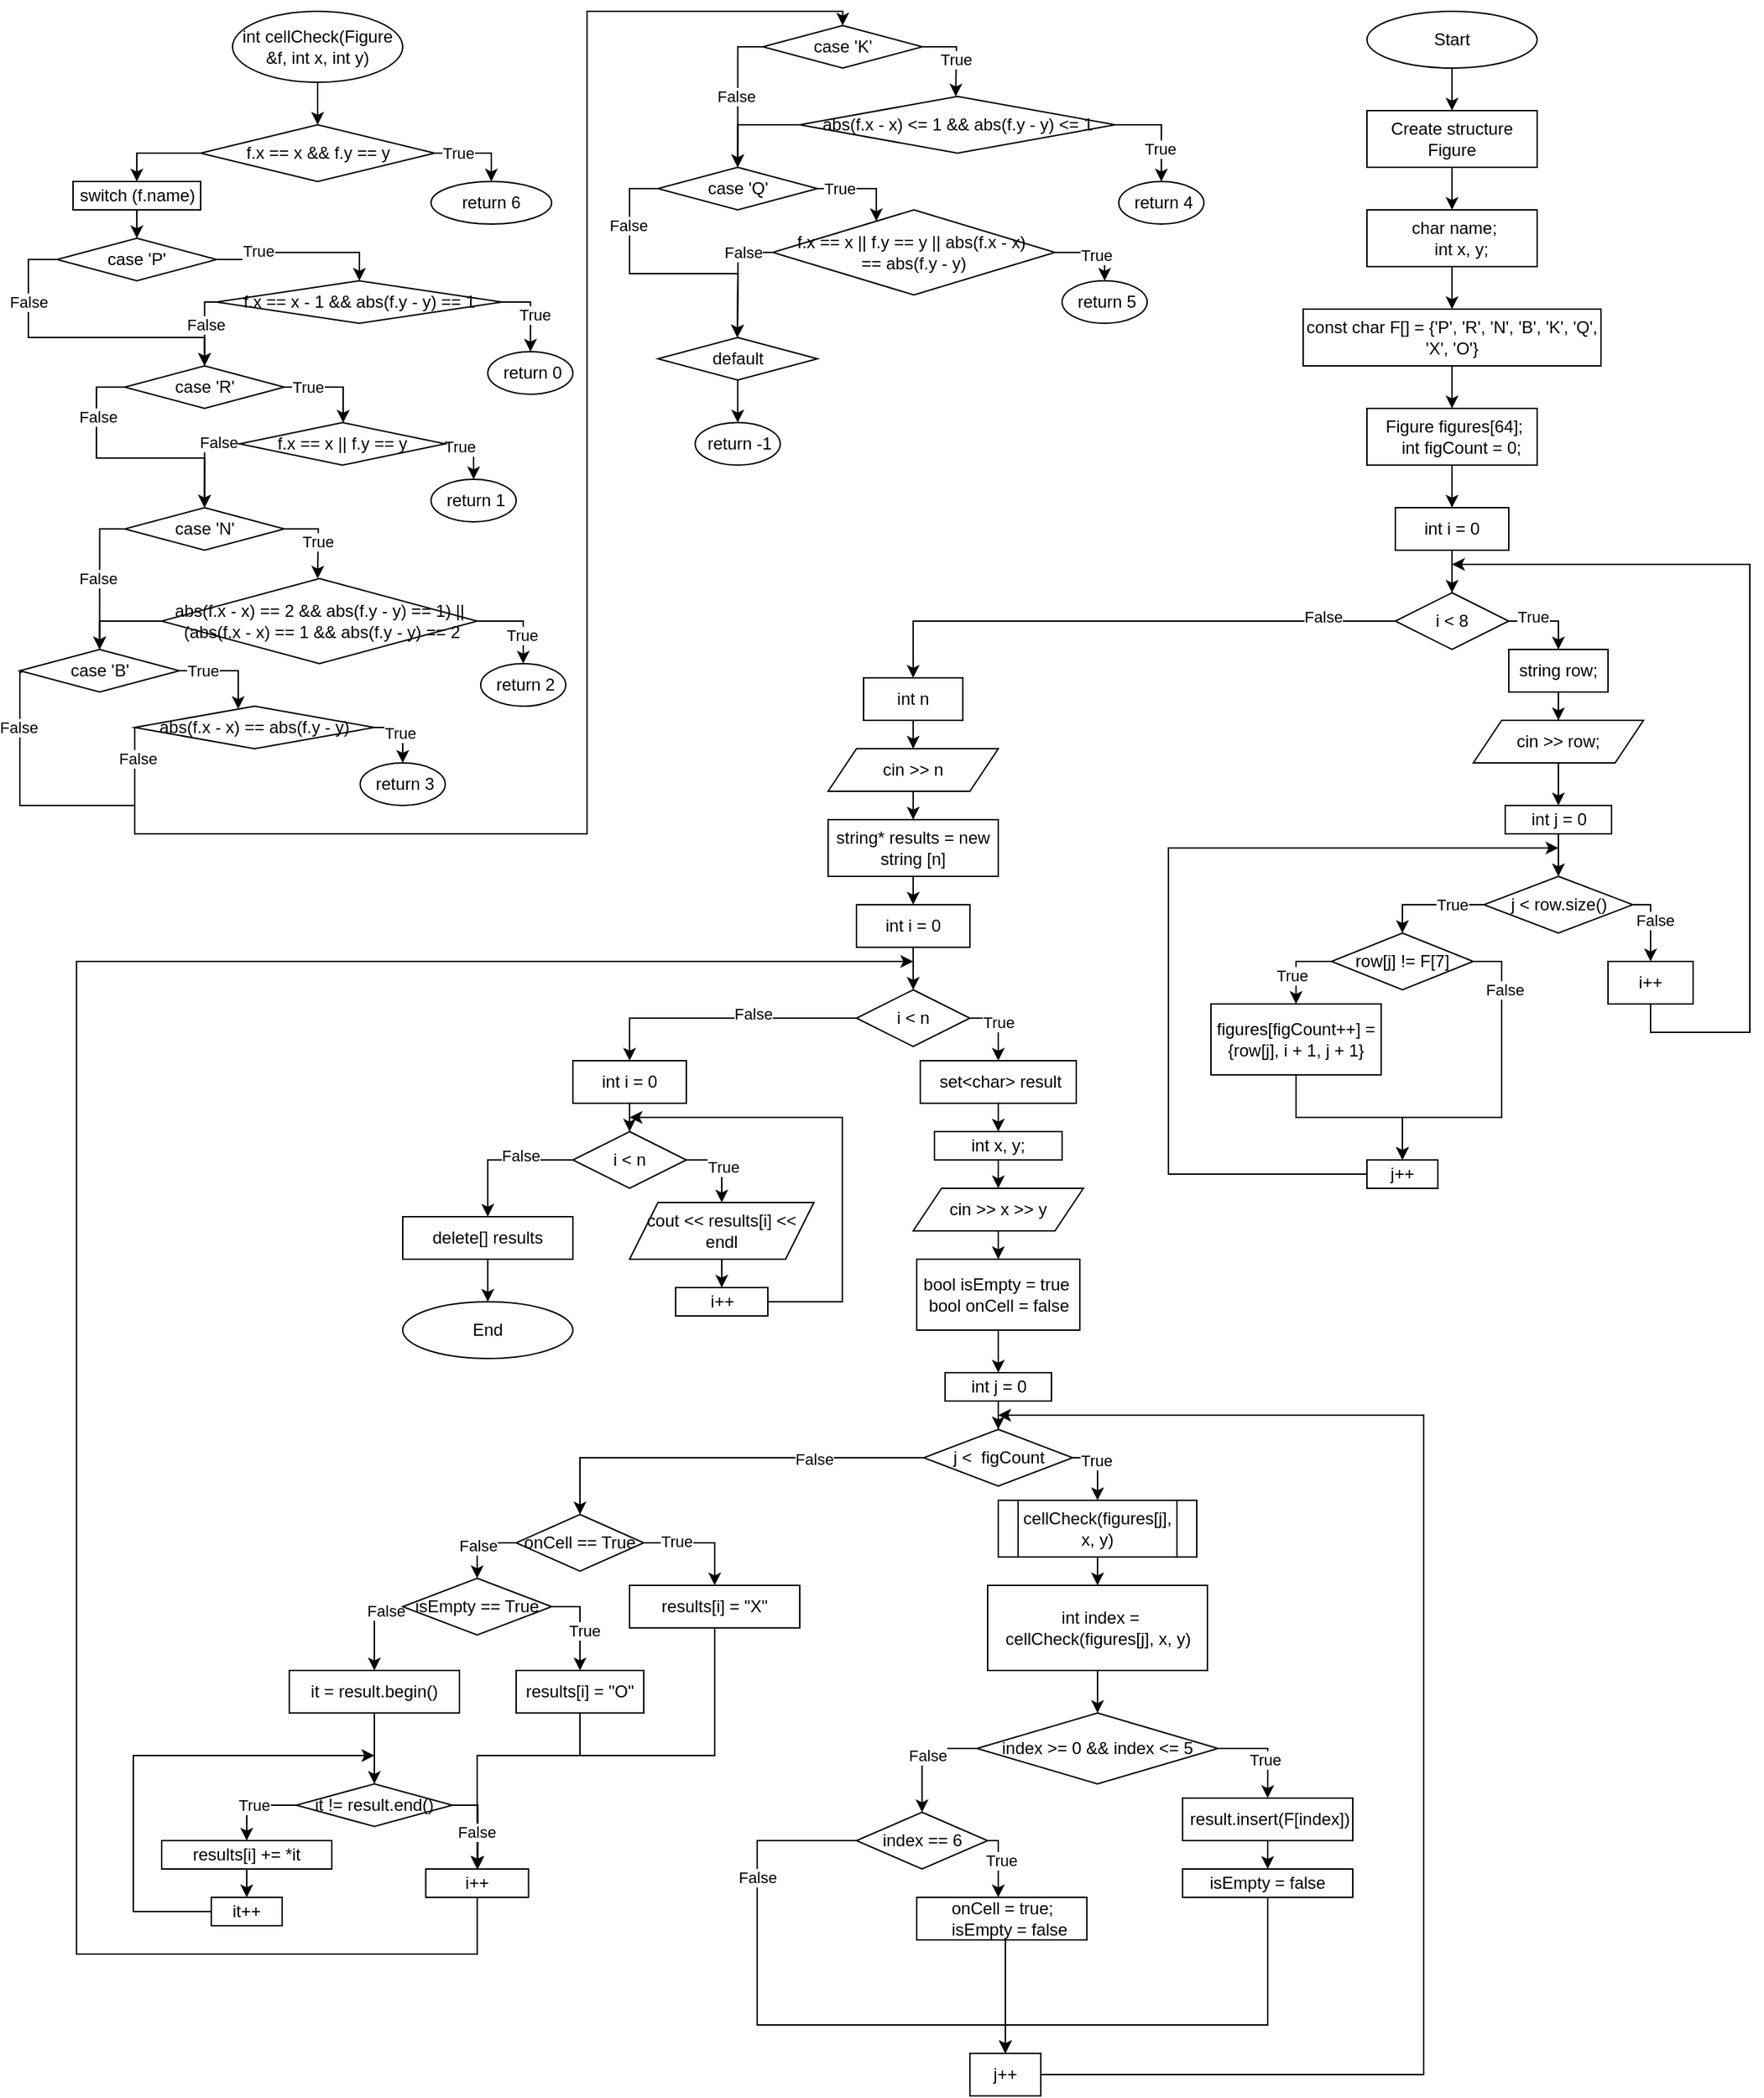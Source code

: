 <mxfile version="24.8.6">
  <diagram name="Страница — 1" id="SHjPVZukzDQoMjpflndh">
    <mxGraphModel dx="1235" dy="3924" grid="1" gridSize="10" guides="1" tooltips="1" connect="1" arrows="1" fold="1" page="1" pageScale="1" pageWidth="2339" pageHeight="3300" math="0" shadow="0">
      <root>
        <mxCell id="0" />
        <mxCell id="1" parent="0" />
        <mxCell id="HxAyWMAIq7WzyqR53muz-2" style="edgeStyle=orthogonalEdgeStyle;rounded=0;orthogonalLoop=1;jettySize=auto;html=1;" parent="1" source="HxAyWMAIq7WzyqR53muz-1" target="HxAyWMAIq7WzyqR53muz-3" edge="1">
          <mxGeometry relative="1" as="geometry">
            <mxPoint x="1070" y="-3220" as="targetPoint" />
          </mxGeometry>
        </mxCell>
        <mxCell id="HxAyWMAIq7WzyqR53muz-1" value="Start" style="ellipse;whiteSpace=wrap;html=1;" parent="1" vertex="1">
          <mxGeometry x="1010" y="-3290" width="120" height="40" as="geometry" />
        </mxCell>
        <mxCell id="HxAyWMAIq7WzyqR53muz-4" style="edgeStyle=orthogonalEdgeStyle;rounded=0;orthogonalLoop=1;jettySize=auto;html=1;" parent="1" source="HxAyWMAIq7WzyqR53muz-3" target="HxAyWMAIq7WzyqR53muz-6" edge="1">
          <mxGeometry relative="1" as="geometry">
            <mxPoint x="1070" y="-3150" as="targetPoint" />
          </mxGeometry>
        </mxCell>
        <mxCell id="HxAyWMAIq7WzyqR53muz-3" value="Create structure Figure" style="rounded=0;whiteSpace=wrap;html=1;" parent="1" vertex="1">
          <mxGeometry x="1010" y="-3220" width="120" height="40" as="geometry" />
        </mxCell>
        <mxCell id="HxAyWMAIq7WzyqR53muz-7" style="edgeStyle=orthogonalEdgeStyle;rounded=0;orthogonalLoop=1;jettySize=auto;html=1;" parent="1" source="HxAyWMAIq7WzyqR53muz-6" target="HxAyWMAIq7WzyqR53muz-8" edge="1">
          <mxGeometry relative="1" as="geometry">
            <mxPoint x="1070" y="-3080" as="targetPoint" />
          </mxGeometry>
        </mxCell>
        <mxCell id="HxAyWMAIq7WzyqR53muz-6" value="&lt;div&gt;&amp;nbsp;char name;&lt;/div&gt;&lt;div&gt;&amp;nbsp; &amp;nbsp; int x, y;&lt;/div&gt;" style="rounded=0;whiteSpace=wrap;html=1;" parent="1" vertex="1">
          <mxGeometry x="1010" y="-3150" width="120" height="40" as="geometry" />
        </mxCell>
        <mxCell id="HxAyWMAIq7WzyqR53muz-9" style="edgeStyle=orthogonalEdgeStyle;rounded=0;orthogonalLoop=1;jettySize=auto;html=1;" parent="1" source="HxAyWMAIq7WzyqR53muz-8" target="HxAyWMAIq7WzyqR53muz-10" edge="1">
          <mxGeometry relative="1" as="geometry">
            <mxPoint x="1070" y="-3000" as="targetPoint" />
          </mxGeometry>
        </mxCell>
        <mxCell id="HxAyWMAIq7WzyqR53muz-8" value="const char F[] = {&#39;P&#39;, &#39;R&#39;, &#39;N&#39;, &#39;B&#39;, &#39;K&#39;, &#39;Q&#39;, &#39;X&#39;, &#39;O&#39;}" style="rounded=0;whiteSpace=wrap;html=1;" parent="1" vertex="1">
          <mxGeometry x="965" y="-3080" width="210" height="40" as="geometry" />
        </mxCell>
        <mxCell id="HxAyWMAIq7WzyqR53muz-11" style="edgeStyle=orthogonalEdgeStyle;rounded=0;orthogonalLoop=1;jettySize=auto;html=1;" parent="1" source="HxAyWMAIq7WzyqR53muz-10" target="HxAyWMAIq7WzyqR53muz-12" edge="1">
          <mxGeometry relative="1" as="geometry">
            <mxPoint x="1070" y="-2940" as="targetPoint" />
          </mxGeometry>
        </mxCell>
        <mxCell id="HxAyWMAIq7WzyqR53muz-10" value="&lt;div&gt;&amp;nbsp;Figure figures[64];&lt;/div&gt;&lt;div&gt;&amp;nbsp; &amp;nbsp; int figCount = 0;&lt;/div&gt;" style="rounded=0;whiteSpace=wrap;html=1;" parent="1" vertex="1">
          <mxGeometry x="1010" y="-3010" width="120" height="40" as="geometry" />
        </mxCell>
        <mxCell id="HxAyWMAIq7WzyqR53muz-13" style="edgeStyle=orthogonalEdgeStyle;rounded=0;orthogonalLoop=1;jettySize=auto;html=1;" parent="1" source="HxAyWMAIq7WzyqR53muz-12" target="HxAyWMAIq7WzyqR53muz-14" edge="1">
          <mxGeometry relative="1" as="geometry">
            <mxPoint x="1070" y="-2880" as="targetPoint" />
          </mxGeometry>
        </mxCell>
        <mxCell id="HxAyWMAIq7WzyqR53muz-12" value="int i = 0" style="rounded=0;whiteSpace=wrap;html=1;" parent="1" vertex="1">
          <mxGeometry x="1030" y="-2940" width="80" height="30" as="geometry" />
        </mxCell>
        <mxCell id="HxAyWMAIq7WzyqR53muz-15" style="edgeStyle=orthogonalEdgeStyle;rounded=0;orthogonalLoop=1;jettySize=auto;html=1;exitX=1;exitY=0.5;exitDx=0;exitDy=0;" parent="1" source="HxAyWMAIq7WzyqR53muz-14" target="HxAyWMAIq7WzyqR53muz-16" edge="1">
          <mxGeometry relative="1" as="geometry">
            <mxPoint x="1130" y="-2820" as="targetPoint" />
          </mxGeometry>
        </mxCell>
        <mxCell id="HxAyWMAIq7WzyqR53muz-27" value="True" style="edgeLabel;html=1;align=center;verticalAlign=middle;resizable=0;points=[];" parent="HxAyWMAIq7WzyqR53muz-15" vertex="1" connectable="0">
          <mxGeometry x="-0.401" y="3" relative="1" as="geometry">
            <mxPoint as="offset" />
          </mxGeometry>
        </mxCell>
        <mxCell id="HxAyWMAIq7WzyqR53muz-39" style="edgeStyle=orthogonalEdgeStyle;rounded=0;orthogonalLoop=1;jettySize=auto;html=1;exitX=0;exitY=0.5;exitDx=0;exitDy=0;entryX=0.5;entryY=0;entryDx=0;entryDy=0;" parent="1" source="HxAyWMAIq7WzyqR53muz-14" target="HxAyWMAIq7WzyqR53muz-42" edge="1">
          <mxGeometry relative="1" as="geometry">
            <mxPoint x="690" y="-2820" as="targetPoint" />
          </mxGeometry>
        </mxCell>
        <mxCell id="HxAyWMAIq7WzyqR53muz-40" value="False" style="edgeLabel;html=1;align=center;verticalAlign=middle;resizable=0;points=[];" parent="HxAyWMAIq7WzyqR53muz-39" vertex="1" connectable="0">
          <mxGeometry x="-0.726" y="-3" relative="1" as="geometry">
            <mxPoint x="1" as="offset" />
          </mxGeometry>
        </mxCell>
        <mxCell id="HxAyWMAIq7WzyqR53muz-14" value="i &amp;lt; 8" style="rhombus;whiteSpace=wrap;html=1;" parent="1" vertex="1">
          <mxGeometry x="1030" y="-2880" width="80" height="40" as="geometry" />
        </mxCell>
        <mxCell id="HxAyWMAIq7WzyqR53muz-17" style="edgeStyle=orthogonalEdgeStyle;rounded=0;orthogonalLoop=1;jettySize=auto;html=1;" parent="1" source="HxAyWMAIq7WzyqR53muz-16" target="HxAyWMAIq7WzyqR53muz-18" edge="1">
          <mxGeometry relative="1" as="geometry">
            <mxPoint x="1155" y="-2770" as="targetPoint" />
          </mxGeometry>
        </mxCell>
        <mxCell id="HxAyWMAIq7WzyqR53muz-16" value="string row;" style="rounded=0;whiteSpace=wrap;html=1;" parent="1" vertex="1">
          <mxGeometry x="1110" y="-2840" width="70" height="30" as="geometry" />
        </mxCell>
        <mxCell id="HxAyWMAIq7WzyqR53muz-19" style="edgeStyle=orthogonalEdgeStyle;rounded=0;orthogonalLoop=1;jettySize=auto;html=1;" parent="1" source="HxAyWMAIq7WzyqR53muz-18" target="HxAyWMAIq7WzyqR53muz-20" edge="1">
          <mxGeometry relative="1" as="geometry">
            <mxPoint x="1145" y="-2730" as="targetPoint" />
          </mxGeometry>
        </mxCell>
        <mxCell id="HxAyWMAIq7WzyqR53muz-18" value="cin &amp;gt;&amp;gt; row;" style="shape=parallelogram;perimeter=parallelogramPerimeter;whiteSpace=wrap;html=1;fixedSize=1;" parent="1" vertex="1">
          <mxGeometry x="1085" y="-2790" width="120" height="30" as="geometry" />
        </mxCell>
        <mxCell id="HxAyWMAIq7WzyqR53muz-21" style="edgeStyle=orthogonalEdgeStyle;rounded=0;orthogonalLoop=1;jettySize=auto;html=1;" parent="1" source="HxAyWMAIq7WzyqR53muz-20" target="HxAyWMAIq7WzyqR53muz-22" edge="1">
          <mxGeometry relative="1" as="geometry">
            <mxPoint x="1145" y="-2680" as="targetPoint" />
          </mxGeometry>
        </mxCell>
        <mxCell id="HxAyWMAIq7WzyqR53muz-20" value="int j = 0" style="rounded=0;whiteSpace=wrap;html=1;" parent="1" vertex="1">
          <mxGeometry x="1107.5" y="-2730" width="75" height="20" as="geometry" />
        </mxCell>
        <mxCell id="HxAyWMAIq7WzyqR53muz-23" style="edgeStyle=orthogonalEdgeStyle;rounded=0;orthogonalLoop=1;jettySize=auto;html=1;entryX=0.5;entryY=0;entryDx=0;entryDy=0;" parent="1" source="HxAyWMAIq7WzyqR53muz-22" target="HxAyWMAIq7WzyqR53muz-24" edge="1">
          <mxGeometry relative="1" as="geometry">
            <mxPoint x="1050" y="-2620" as="targetPoint" />
          </mxGeometry>
        </mxCell>
        <mxCell id="HxAyWMAIq7WzyqR53muz-28" value="True" style="edgeLabel;html=1;align=center;verticalAlign=middle;resizable=0;points=[];" parent="HxAyWMAIq7WzyqR53muz-23" vertex="1" connectable="0">
          <mxGeometry x="-0.424" relative="1" as="geometry">
            <mxPoint as="offset" />
          </mxGeometry>
        </mxCell>
        <mxCell id="HxAyWMAIq7WzyqR53muz-34" style="edgeStyle=orthogonalEdgeStyle;rounded=0;orthogonalLoop=1;jettySize=auto;html=1;" parent="1" source="HxAyWMAIq7WzyqR53muz-22" target="HxAyWMAIq7WzyqR53muz-35" edge="1">
          <mxGeometry relative="1" as="geometry">
            <mxPoint x="1220" y="-2600" as="targetPoint" />
            <Array as="points">
              <mxPoint x="1210" y="-2660" />
              <mxPoint x="1210" y="-2620" />
              <mxPoint x="1230" y="-2620" />
            </Array>
          </mxGeometry>
        </mxCell>
        <mxCell id="HxAyWMAIq7WzyqR53muz-37" value="False" style="edgeLabel;html=1;align=center;verticalAlign=middle;resizable=0;points=[];" parent="HxAyWMAIq7WzyqR53muz-34" vertex="1" connectable="0">
          <mxGeometry x="-0.132" y="3" relative="1" as="geometry">
            <mxPoint as="offset" />
          </mxGeometry>
        </mxCell>
        <mxCell id="HxAyWMAIq7WzyqR53muz-22" value="j &amp;lt; row.size()" style="rhombus;whiteSpace=wrap;html=1;" parent="1" vertex="1">
          <mxGeometry x="1092.5" y="-2680" width="105" height="40" as="geometry" />
        </mxCell>
        <mxCell id="HxAyWMAIq7WzyqR53muz-25" style="edgeStyle=orthogonalEdgeStyle;rounded=0;orthogonalLoop=1;jettySize=auto;html=1;exitX=0;exitY=0.5;exitDx=0;exitDy=0;" parent="1" source="HxAyWMAIq7WzyqR53muz-24" target="HxAyWMAIq7WzyqR53muz-26" edge="1">
          <mxGeometry relative="1" as="geometry">
            <mxPoint x="960" y="-2580" as="targetPoint" />
          </mxGeometry>
        </mxCell>
        <mxCell id="HxAyWMAIq7WzyqR53muz-29" value="True" style="edgeLabel;html=1;align=center;verticalAlign=middle;resizable=0;points=[];" parent="HxAyWMAIq7WzyqR53muz-25" vertex="1" connectable="0">
          <mxGeometry x="0.246" y="-3" relative="1" as="geometry">
            <mxPoint as="offset" />
          </mxGeometry>
        </mxCell>
        <mxCell id="HxAyWMAIq7WzyqR53muz-32" style="edgeStyle=orthogonalEdgeStyle;rounded=0;orthogonalLoop=1;jettySize=auto;html=1;entryX=0.5;entryY=0;entryDx=0;entryDy=0;exitX=1;exitY=0.5;exitDx=0;exitDy=0;" parent="1" source="HxAyWMAIq7WzyqR53muz-24" target="HxAyWMAIq7WzyqR53muz-31" edge="1">
          <mxGeometry relative="1" as="geometry">
            <Array as="points">
              <mxPoint x="1105" y="-2620" />
              <mxPoint x="1105" y="-2510" />
              <mxPoint x="1035" y="-2510" />
            </Array>
          </mxGeometry>
        </mxCell>
        <mxCell id="HxAyWMAIq7WzyqR53muz-33" value="False" style="edgeLabel;html=1;align=center;verticalAlign=middle;resizable=0;points=[];" parent="HxAyWMAIq7WzyqR53muz-32" vertex="1" connectable="0">
          <mxGeometry x="-0.654" y="2" relative="1" as="geometry">
            <mxPoint as="offset" />
          </mxGeometry>
        </mxCell>
        <mxCell id="HxAyWMAIq7WzyqR53muz-24" value="row[j] != F[7]" style="rhombus;whiteSpace=wrap;html=1;" parent="1" vertex="1">
          <mxGeometry x="985" y="-2640" width="100" height="40" as="geometry" />
        </mxCell>
        <mxCell id="HxAyWMAIq7WzyqR53muz-30" style="edgeStyle=orthogonalEdgeStyle;rounded=0;orthogonalLoop=1;jettySize=auto;html=1;" parent="1" source="HxAyWMAIq7WzyqR53muz-26" target="HxAyWMAIq7WzyqR53muz-31" edge="1">
          <mxGeometry relative="1" as="geometry">
            <mxPoint x="960" y="-2500" as="targetPoint" />
          </mxGeometry>
        </mxCell>
        <mxCell id="HxAyWMAIq7WzyqR53muz-26" value="figures[figCount++] = {row[j], i + 1, j + 1}" style="rounded=0;whiteSpace=wrap;html=1;" parent="1" vertex="1">
          <mxGeometry x="900" y="-2590" width="120" height="50" as="geometry" />
        </mxCell>
        <mxCell id="HxAyWMAIq7WzyqR53muz-36" style="edgeStyle=orthogonalEdgeStyle;rounded=0;orthogonalLoop=1;jettySize=auto;html=1;" parent="1" source="HxAyWMAIq7WzyqR53muz-31" edge="1">
          <mxGeometry relative="1" as="geometry">
            <mxPoint x="1145" y="-2700" as="targetPoint" />
            <Array as="points">
              <mxPoint x="870" y="-2470" />
              <mxPoint x="870" y="-2700" />
              <mxPoint x="1108" y="-2700" />
            </Array>
          </mxGeometry>
        </mxCell>
        <mxCell id="HxAyWMAIq7WzyqR53muz-31" value="j++" style="rounded=0;whiteSpace=wrap;html=1;" parent="1" vertex="1">
          <mxGeometry x="1010" y="-2480" width="50" height="20" as="geometry" />
        </mxCell>
        <mxCell id="HxAyWMAIq7WzyqR53muz-38" style="edgeStyle=orthogonalEdgeStyle;rounded=0;orthogonalLoop=1;jettySize=auto;html=1;exitX=0.5;exitY=1;exitDx=0;exitDy=0;" parent="1" source="HxAyWMAIq7WzyqR53muz-35" edge="1">
          <mxGeometry relative="1" as="geometry">
            <mxPoint x="1070" y="-2900" as="targetPoint" />
            <Array as="points">
              <mxPoint x="1210" y="-2570" />
              <mxPoint x="1280" y="-2570" />
              <mxPoint x="1280" y="-2900" />
              <mxPoint x="1110" y="-2900" />
            </Array>
          </mxGeometry>
        </mxCell>
        <mxCell id="HxAyWMAIq7WzyqR53muz-35" value="i++" style="rounded=0;whiteSpace=wrap;html=1;" parent="1" vertex="1">
          <mxGeometry x="1180" y="-2620" width="60" height="30" as="geometry" />
        </mxCell>
        <mxCell id="HxAyWMAIq7WzyqR53muz-41" style="edgeStyle=orthogonalEdgeStyle;rounded=0;orthogonalLoop=1;jettySize=auto;html=1;" parent="1" source="HxAyWMAIq7WzyqR53muz-42" target="HxAyWMAIq7WzyqR53muz-43" edge="1">
          <mxGeometry relative="1" as="geometry">
            <mxPoint x="700" y="-2750" as="targetPoint" />
          </mxGeometry>
        </mxCell>
        <mxCell id="HxAyWMAIq7WzyqR53muz-42" value="int n" style="rounded=0;whiteSpace=wrap;html=1;" parent="1" vertex="1">
          <mxGeometry x="655" y="-2820" width="70" height="30" as="geometry" />
        </mxCell>
        <mxCell id="HxAyWMAIq7WzyqR53muz-44" style="edgeStyle=orthogonalEdgeStyle;rounded=0;orthogonalLoop=1;jettySize=auto;html=1;" parent="1" source="HxAyWMAIq7WzyqR53muz-43" target="HxAyWMAIq7WzyqR53muz-45" edge="1">
          <mxGeometry relative="1" as="geometry">
            <mxPoint x="690" y="-2720" as="targetPoint" />
          </mxGeometry>
        </mxCell>
        <mxCell id="HxAyWMAIq7WzyqR53muz-43" value="cin &amp;gt;&amp;gt; n" style="shape=parallelogram;perimeter=parallelogramPerimeter;whiteSpace=wrap;html=1;fixedSize=1;" parent="1" vertex="1">
          <mxGeometry x="630" y="-2770" width="120" height="30" as="geometry" />
        </mxCell>
        <mxCell id="HxAyWMAIq7WzyqR53muz-46" style="edgeStyle=orthogonalEdgeStyle;rounded=0;orthogonalLoop=1;jettySize=auto;html=1;" parent="1" source="HxAyWMAIq7WzyqR53muz-45" edge="1">
          <mxGeometry relative="1" as="geometry">
            <mxPoint x="690" y="-2660" as="targetPoint" />
            <Array as="points">
              <mxPoint x="690" y="-2660" />
              <mxPoint x="690" y="-2660" />
            </Array>
          </mxGeometry>
        </mxCell>
        <mxCell id="HxAyWMAIq7WzyqR53muz-45" value="string* results = new string [n]" style="rounded=0;whiteSpace=wrap;html=1;" parent="1" vertex="1">
          <mxGeometry x="630" y="-2720" width="120" height="40" as="geometry" />
        </mxCell>
        <mxCell id="HxAyWMAIq7WzyqR53muz-47" style="edgeStyle=orthogonalEdgeStyle;rounded=0;orthogonalLoop=1;jettySize=auto;html=1;" parent="1" source="HxAyWMAIq7WzyqR53muz-48" target="HxAyWMAIq7WzyqR53muz-49" edge="1">
          <mxGeometry relative="1" as="geometry">
            <mxPoint x="690" y="-2600" as="targetPoint" />
          </mxGeometry>
        </mxCell>
        <mxCell id="HxAyWMAIq7WzyqR53muz-48" value="int i = 0" style="rounded=0;whiteSpace=wrap;html=1;" parent="1" vertex="1">
          <mxGeometry x="650" y="-2660" width="80" height="30" as="geometry" />
        </mxCell>
        <mxCell id="HxAyWMAIq7WzyqR53muz-50" style="edgeStyle=orthogonalEdgeStyle;rounded=0;orthogonalLoop=1;jettySize=auto;html=1;entryX=0.5;entryY=0;entryDx=0;entryDy=0;entryPerimeter=0;" parent="1" source="HxAyWMAIq7WzyqR53muz-49" target="HxAyWMAIq7WzyqR53muz-51" edge="1">
          <mxGeometry relative="1" as="geometry">
            <mxPoint x="750" y="-2540" as="targetPoint" />
            <Array as="points">
              <mxPoint x="750" y="-2580" />
            </Array>
          </mxGeometry>
        </mxCell>
        <mxCell id="HxAyWMAIq7WzyqR53muz-145" value="True" style="edgeLabel;html=1;align=center;verticalAlign=middle;resizable=0;points=[];" parent="HxAyWMAIq7WzyqR53muz-50" vertex="1" connectable="0">
          <mxGeometry x="-0.447" y="-3" relative="1" as="geometry">
            <mxPoint x="6" as="offset" />
          </mxGeometry>
        </mxCell>
        <mxCell id="HxAyWMAIq7WzyqR53muz-144" style="edgeStyle=orthogonalEdgeStyle;rounded=0;orthogonalLoop=1;jettySize=auto;html=1;entryX=0.5;entryY=0;entryDx=0;entryDy=0;" parent="1" source="HxAyWMAIq7WzyqR53muz-49" target="HxAyWMAIq7WzyqR53muz-148" edge="1">
          <mxGeometry relative="1" as="geometry">
            <mxPoint x="490" y="-2530" as="targetPoint" />
          </mxGeometry>
        </mxCell>
        <mxCell id="HxAyWMAIq7WzyqR53muz-162" value="False" style="edgeLabel;html=1;align=center;verticalAlign=middle;resizable=0;points=[];" parent="HxAyWMAIq7WzyqR53muz-144" vertex="1" connectable="0">
          <mxGeometry x="-0.23" y="-3" relative="1" as="geometry">
            <mxPoint as="offset" />
          </mxGeometry>
        </mxCell>
        <mxCell id="HxAyWMAIq7WzyqR53muz-49" value="i &amp;lt; n" style="rhombus;whiteSpace=wrap;html=1;" parent="1" vertex="1">
          <mxGeometry x="650" y="-2600" width="80" height="40" as="geometry" />
        </mxCell>
        <mxCell id="HxAyWMAIq7WzyqR53muz-52" style="edgeStyle=orthogonalEdgeStyle;rounded=0;orthogonalLoop=1;jettySize=auto;html=1;exitX=0.5;exitY=1;exitDx=0;exitDy=0;" parent="1" source="HxAyWMAIq7WzyqR53muz-51" target="HxAyWMAIq7WzyqR53muz-53" edge="1">
          <mxGeometry relative="1" as="geometry">
            <mxPoint x="750" y="-2500" as="targetPoint" />
          </mxGeometry>
        </mxCell>
        <mxCell id="HxAyWMAIq7WzyqR53muz-51" value="&amp;nbsp;set&amp;lt;char&amp;gt; result" style="rounded=0;whiteSpace=wrap;html=1;" parent="1" vertex="1">
          <mxGeometry x="695" y="-2550" width="110" height="30" as="geometry" />
        </mxCell>
        <mxCell id="HxAyWMAIq7WzyqR53muz-54" style="edgeStyle=orthogonalEdgeStyle;rounded=0;orthogonalLoop=1;jettySize=auto;html=1;" parent="1" source="HxAyWMAIq7WzyqR53muz-53" target="HxAyWMAIq7WzyqR53muz-55" edge="1">
          <mxGeometry relative="1" as="geometry">
            <mxPoint x="750" y="-2460" as="targetPoint" />
          </mxGeometry>
        </mxCell>
        <mxCell id="HxAyWMAIq7WzyqR53muz-53" value="int x, y;" style="rounded=0;whiteSpace=wrap;html=1;" parent="1" vertex="1">
          <mxGeometry x="705" y="-2500" width="90" height="20" as="geometry" />
        </mxCell>
        <mxCell id="HxAyWMAIq7WzyqR53muz-56" style="edgeStyle=orthogonalEdgeStyle;rounded=0;orthogonalLoop=1;jettySize=auto;html=1;" parent="1" source="HxAyWMAIq7WzyqR53muz-55" target="HxAyWMAIq7WzyqR53muz-58" edge="1">
          <mxGeometry relative="1" as="geometry">
            <mxPoint x="750" y="-2410" as="targetPoint" />
          </mxGeometry>
        </mxCell>
        <mxCell id="HxAyWMAIq7WzyqR53muz-55" value="cin &amp;gt;&amp;gt; x &amp;gt;&amp;gt; y" style="shape=parallelogram;perimeter=parallelogramPerimeter;whiteSpace=wrap;html=1;fixedSize=1;" parent="1" vertex="1">
          <mxGeometry x="690" y="-2460" width="120" height="30" as="geometry" />
        </mxCell>
        <mxCell id="HxAyWMAIq7WzyqR53muz-77" style="edgeStyle=orthogonalEdgeStyle;rounded=0;orthogonalLoop=1;jettySize=auto;html=1;" parent="1" source="HxAyWMAIq7WzyqR53muz-58" edge="1">
          <mxGeometry relative="1" as="geometry">
            <mxPoint x="750" y="-2330" as="targetPoint" />
          </mxGeometry>
        </mxCell>
        <mxCell id="HxAyWMAIq7WzyqR53muz-58" value="&lt;div&gt;bool isEmpty = true&amp;nbsp;&lt;/div&gt;&lt;div&gt;&lt;span style=&quot;background-color: initial;&quot;&gt;bool onCell = false&lt;/span&gt;&lt;/div&gt;" style="rounded=0;whiteSpace=wrap;html=1;" parent="1" vertex="1">
          <mxGeometry x="692.5" y="-2410" width="115" height="50" as="geometry" />
        </mxCell>
        <mxCell id="HxAyWMAIq7WzyqR53muz-79" style="edgeStyle=orthogonalEdgeStyle;rounded=0;orthogonalLoop=1;jettySize=auto;html=1;" parent="1" source="HxAyWMAIq7WzyqR53muz-80" target="HxAyWMAIq7WzyqR53muz-84" edge="1">
          <mxGeometry relative="1" as="geometry">
            <mxPoint x="754.5" y="-2260" as="targetPoint" />
          </mxGeometry>
        </mxCell>
        <mxCell id="HxAyWMAIq7WzyqR53muz-80" value="int j = 0" style="rounded=0;whiteSpace=wrap;html=1;" parent="1" vertex="1">
          <mxGeometry x="712.5" y="-2330" width="75" height="20" as="geometry" />
        </mxCell>
        <mxCell id="HxAyWMAIq7WzyqR53muz-85" style="edgeStyle=orthogonalEdgeStyle;rounded=0;orthogonalLoop=1;jettySize=auto;html=1;" parent="1" source="HxAyWMAIq7WzyqR53muz-84" target="HxAyWMAIq7WzyqR53muz-86" edge="1">
          <mxGeometry relative="1" as="geometry">
            <mxPoint x="830" y="-2230" as="targetPoint" />
            <Array as="points">
              <mxPoint x="820" y="-2270" />
              <mxPoint x="820" y="-2230" />
              <mxPoint x="840" y="-2230" />
            </Array>
          </mxGeometry>
        </mxCell>
        <mxCell id="HxAyWMAIq7WzyqR53muz-103" value="True" style="edgeLabel;html=1;align=center;verticalAlign=middle;resizable=0;points=[];" parent="HxAyWMAIq7WzyqR53muz-85" vertex="1" connectable="0">
          <mxGeometry x="-0.196" y="-1" relative="1" as="geometry">
            <mxPoint as="offset" />
          </mxGeometry>
        </mxCell>
        <mxCell id="HxAyWMAIq7WzyqR53muz-110" style="edgeStyle=orthogonalEdgeStyle;rounded=0;orthogonalLoop=1;jettySize=auto;html=1;" parent="1" source="HxAyWMAIq7WzyqR53muz-84" target="HxAyWMAIq7WzyqR53muz-113" edge="1">
          <mxGeometry relative="1" as="geometry">
            <mxPoint x="450.0" y="-2230" as="targetPoint" />
          </mxGeometry>
        </mxCell>
        <mxCell id="HxAyWMAIq7WzyqR53muz-111" value="False" style="edgeLabel;html=1;align=center;verticalAlign=middle;resizable=0;points=[];" parent="HxAyWMAIq7WzyqR53muz-110" vertex="1" connectable="0">
          <mxGeometry x="-0.45" y="1" relative="1" as="geometry">
            <mxPoint as="offset" />
          </mxGeometry>
        </mxCell>
        <mxCell id="HxAyWMAIq7WzyqR53muz-84" value="&lt;div style=&quot;text-align: start;&quot;&gt;&lt;span style=&quot;background-color: initial;&quot;&gt;j &amp;lt;&amp;nbsp;&lt;/span&gt;&lt;span style=&quot;background-color: initial; text-align: center;&quot;&gt;&amp;nbsp;figCount&lt;/span&gt;&lt;span style=&quot;background-color: initial;&quot;&gt;&lt;font face=&quot;monospace&quot; color=&quot;rgba(0, 0, 0, 0)&quot;&gt;&lt;span style=&quot;font-size: 0px; text-wrap-mode: nowrap;&quot;&gt;&amp;nbsp;figCount3CmxGraphModel%3E%3Croot%3E%3CmxCell%20id%3D%220%22%2F%3E%3CmxCell%20id%3D%221%22%20parent%3D%220%22%2F%3E%3CmxCell%20id%3D%222%22%20style%3D%22edgeStyle%3DorthogonalEdgeStyle%3Brounded%3D0%3BorthogonalLoop%3D1%3BjettySize%3Dauto%3Bhtml%3D1%3B%22%20edge%3D%221%22%20target%3D%224%22%20parent%3D%221%22%3E%3CmxGeometry%20relative%3D%221%22%20as%3D%22geometry%22%3E%3CmxPoint%20x%3D%22745%22%20y%3D%22-2670%22%20as%3D%22targetPoint%22%2F%3E%3CmxPoint%20x%3D%22745%22%20y%3D%22-2700%22%20as%3D%22sourcePoint%22%2F%3E%3C%2FmxGeometry%3E%3C%2FmxCell%3E%3CmxCell%20id%3D%223%22%20style%3D%22edgeStyle%3DorthogonalEdgeStyle%3Brounded%3D0%3BorthogonalLoop%3D1%3BjettySize%3Dauto%3Bhtml%3D1%3B%22%20edge%3D%221%22%20source%3D%224%22%20target%3D%228%22%20parent%3D%221%22%3E%3CmxGeometry%20relative%3D%221%22%20as%3D%22geometry%22%3E%3CmxPoint%20x%3D%22745%22%20y%3D%22-2620%22%20as%3D%22targetPoint%22%2F%3E%3C%2FmxGeometry%3E%3C%2FmxCell%3E%3CmxCell%20id%3D%224%22%20value%3D%22int%20j%20%3D%200%22%20style%3D%22rounded%3D0%3BwhiteSpace%3Dwrap%3Bhtml%3D1%3B%22%20vertex%3D%221%22%20parent%3D%221%22%3E%3CmxGeometry%20x%3D%22707.5%22%20y%3D%22-2670%22%20width%3D%2275%22%20height%3D%2220%22%20as%3D%22geometry%22%2F%3E%3C%2FmxCell%3E%3CmxCell%20id%3D%225%22%20value%3D%22True%22%20style%3D%22edgeLabel%3Bhtml%3D1%3Balign%3Dcenter%3BverticalAlign%3Dmiddle%3Bresizable%3D0%3Bpoints%3D%5B%5D%3B%22%20vertex%3D%221%22%20connectable%3D%220%22%20parent%3D%221%22%3E%3CmxGeometry%20x%3D%22670.5%22%20y%3D%22-2600%22%20as%3D%22geometry%22%2F%3E%3C%2FmxCell%3E%3CmxCell%20id%3D%226%22%20style%3D%22edgeStyle%3DorthogonalEdgeStyle%3Brounded%3D0%3BorthogonalLoop%3D1%3BjettySize%3Dauto%3Bhtml%3D1%3B%22%20edge%3D%221%22%20source%3D%228%22%20parent%3D%221%22%3E%3CmxGeometry%20relative%3D%221%22%20as%3D%22geometry%22%3E%3CmxPoint%20x%3D%22810%22%20y%3D%22-2560%22%20as%3D%22targetPoint%22%2F%3E%3CArray%20as%3D%22points%22%3E%3CmxPoint%20x%3D%22810%22%20y%3D%22-2600%22%2F%3E%3CmxPoint%20x%3D%22810%22%20y%3D%22-2560%22%2F%3E%3CmxPoint%20x%3D%22830%22%20y%3D%22-2560%22%2F%3E%3C%2FArray%3E%3C%2FmxGeometry%3E%3C%2FmxCell%3E%3CmxCell%20id%3D%227%22%20value%3D%22False%22%20style%3D%22edgeLabel%3Bhtml%3D1%3Balign%3Dcenter%3BverticalAlign%3Dmiddle%3Bresizable%3D0%3Bpoints%3D%5B%5D%3B%22%20vertex%3D%221%22%20connectable%3D%220%22%20parent%3D%226%22%3E%3CmxGeometry%20x%3D%22-0.132%22%20y%3D%223%22%20relative%3D%221%22%20as%3D%22geometry%22%3E%3CmxPoint%20as%3D%22offset%22%2F%3E%3C%2FmxGeometry%3E%3C%2FmxCell%3E%3CmxCell%20id%3D%228%22%20value%3D%22j%20%26amp%3Blt%3B%20row.size()%22%20style%3D%22rhombus%3BwhiteSpace%3Dwrap%3Bhtml%3D1%3B%22%20vertex%3D%221%22%20parent%3D%221%22%3E%3CmxGeometry%20x%3D%22692.5%22%20y%3D%22-2620%22%20width%3D%22105%22%20height%3D%2240%22%20as%3D%22geometry%22%2F%3E%3C%2FmxCell%3E%3C%2Froot%3E%3C%2FmxGraphModel%3E&lt;/span&gt;&lt;/font&gt;&lt;/span&gt;&lt;span style=&quot;background-color: initial; text-wrap-mode: nowrap; font-size: 0px;&quot;&gt;&lt;font face=&quot;monospace&quot; color=&quot;rgba(0, 0, 0, 0)&quot;&gt;&amp;nbsp;figCount&lt;/font&gt;&lt;/span&gt;&lt;/div&gt;" style="rhombus;whiteSpace=wrap;html=1;" parent="1" vertex="1">
          <mxGeometry x="697.5" y="-2290" width="105" height="40" as="geometry" />
        </mxCell>
        <mxCell id="HxAyWMAIq7WzyqR53muz-88" style="edgeStyle=orthogonalEdgeStyle;rounded=0;orthogonalLoop=1;jettySize=auto;html=1;" parent="1" source="HxAyWMAIq7WzyqR53muz-86" target="HxAyWMAIq7WzyqR53muz-89" edge="1">
          <mxGeometry relative="1" as="geometry">
            <mxPoint x="820" y="-2170" as="targetPoint" />
          </mxGeometry>
        </mxCell>
        <mxCell id="HxAyWMAIq7WzyqR53muz-86" value="cellCheck(figures[j], x, y)" style="shape=process;whiteSpace=wrap;html=1;backgroundOutline=1;" parent="1" vertex="1">
          <mxGeometry x="750" y="-2240" width="140" height="40" as="geometry" />
        </mxCell>
        <mxCell id="HxAyWMAIq7WzyqR53muz-90" style="edgeStyle=orthogonalEdgeStyle;rounded=0;orthogonalLoop=1;jettySize=auto;html=1;" parent="1" source="HxAyWMAIq7WzyqR53muz-89" target="HxAyWMAIq7WzyqR53muz-91" edge="1">
          <mxGeometry relative="1" as="geometry">
            <mxPoint x="820" y="-2090" as="targetPoint" />
          </mxGeometry>
        </mxCell>
        <mxCell id="HxAyWMAIq7WzyqR53muz-89" value="&amp;nbsp;int index = cellCheck(figures[j], x, y)" style="rounded=0;whiteSpace=wrap;html=1;" parent="1" vertex="1">
          <mxGeometry x="742.5" y="-2180" width="155" height="60" as="geometry" />
        </mxCell>
        <mxCell id="HxAyWMAIq7WzyqR53muz-92" style="edgeStyle=orthogonalEdgeStyle;rounded=0;orthogonalLoop=1;jettySize=auto;html=1;exitX=1;exitY=0.5;exitDx=0;exitDy=0;" parent="1" source="HxAyWMAIq7WzyqR53muz-91" target="HxAyWMAIq7WzyqR53muz-94" edge="1">
          <mxGeometry relative="1" as="geometry">
            <mxPoint x="930" y="-2020" as="targetPoint" />
          </mxGeometry>
        </mxCell>
        <mxCell id="HxAyWMAIq7WzyqR53muz-93" value="True" style="edgeLabel;html=1;align=center;verticalAlign=middle;resizable=0;points=[];" parent="HxAyWMAIq7WzyqR53muz-92" vertex="1" connectable="0">
          <mxGeometry x="0.223" y="-2" relative="1" as="geometry">
            <mxPoint as="offset" />
          </mxGeometry>
        </mxCell>
        <mxCell id="HxAyWMAIq7WzyqR53muz-97" style="edgeStyle=orthogonalEdgeStyle;rounded=0;orthogonalLoop=1;jettySize=auto;html=1;exitX=0;exitY=0.5;exitDx=0;exitDy=0;" parent="1" source="HxAyWMAIq7WzyqR53muz-91" target="HxAyWMAIq7WzyqR53muz-98" edge="1">
          <mxGeometry relative="1" as="geometry">
            <mxPoint x="710" y="-2010" as="targetPoint" />
          </mxGeometry>
        </mxCell>
        <mxCell id="HxAyWMAIq7WzyqR53muz-99" value="False" style="edgeLabel;html=1;align=center;verticalAlign=middle;resizable=0;points=[];" parent="HxAyWMAIq7WzyqR53muz-97" vertex="1" connectable="0">
          <mxGeometry x="0.035" y="3" relative="1" as="geometry">
            <mxPoint as="offset" />
          </mxGeometry>
        </mxCell>
        <mxCell id="HxAyWMAIq7WzyqR53muz-91" value="index &amp;gt;= 0 &amp;amp;&amp;amp; index &amp;lt;= 5" style="rhombus;whiteSpace=wrap;html=1;" parent="1" vertex="1">
          <mxGeometry x="735" y="-2090" width="170" height="50" as="geometry" />
        </mxCell>
        <mxCell id="HxAyWMAIq7WzyqR53muz-95" style="edgeStyle=orthogonalEdgeStyle;rounded=0;orthogonalLoop=1;jettySize=auto;html=1;" parent="1" source="HxAyWMAIq7WzyqR53muz-94" target="HxAyWMAIq7WzyqR53muz-96" edge="1">
          <mxGeometry relative="1" as="geometry">
            <mxPoint x="940" y="-1970" as="targetPoint" />
          </mxGeometry>
        </mxCell>
        <mxCell id="HxAyWMAIq7WzyqR53muz-94" value="&amp;nbsp;result.insert(F[index])" style="rounded=0;whiteSpace=wrap;html=1;" parent="1" vertex="1">
          <mxGeometry x="880" y="-2030" width="120" height="30" as="geometry" />
        </mxCell>
        <mxCell id="HxAyWMAIq7WzyqR53muz-108" style="edgeStyle=orthogonalEdgeStyle;rounded=0;orthogonalLoop=1;jettySize=auto;html=1;entryX=0.5;entryY=0;entryDx=0;entryDy=0;" parent="1" source="HxAyWMAIq7WzyqR53muz-96" target="HxAyWMAIq7WzyqR53muz-105" edge="1">
          <mxGeometry relative="1" as="geometry">
            <Array as="points">
              <mxPoint x="940" y="-1870" />
              <mxPoint x="755" y="-1870" />
            </Array>
          </mxGeometry>
        </mxCell>
        <mxCell id="HxAyWMAIq7WzyqR53muz-96" value="isEmpty = false" style="rounded=0;whiteSpace=wrap;html=1;" parent="1" vertex="1">
          <mxGeometry x="880" y="-1980" width="120" height="20" as="geometry" />
        </mxCell>
        <mxCell id="HxAyWMAIq7WzyqR53muz-100" style="edgeStyle=orthogonalEdgeStyle;rounded=0;orthogonalLoop=1;jettySize=auto;html=1;" parent="1" source="HxAyWMAIq7WzyqR53muz-98" target="HxAyWMAIq7WzyqR53muz-101" edge="1">
          <mxGeometry relative="1" as="geometry">
            <mxPoint x="770" y="-1970" as="targetPoint" />
            <Array as="points">
              <mxPoint x="750" y="-2000" />
              <mxPoint x="750" y="-1960" />
              <mxPoint x="758" y="-1960" />
            </Array>
          </mxGeometry>
        </mxCell>
        <mxCell id="HxAyWMAIq7WzyqR53muz-102" value="True" style="edgeLabel;html=1;align=center;verticalAlign=middle;resizable=0;points=[];" parent="HxAyWMAIq7WzyqR53muz-100" vertex="1" connectable="0">
          <mxGeometry x="-0.112" y="2" relative="1" as="geometry">
            <mxPoint as="offset" />
          </mxGeometry>
        </mxCell>
        <mxCell id="HxAyWMAIq7WzyqR53muz-104" style="edgeStyle=orthogonalEdgeStyle;rounded=0;orthogonalLoop=1;jettySize=auto;html=1;entryX=0.5;entryY=0;entryDx=0;entryDy=0;" parent="1" source="HxAyWMAIq7WzyqR53muz-98" target="HxAyWMAIq7WzyqR53muz-105" edge="1">
          <mxGeometry relative="1" as="geometry">
            <mxPoint x="620" y="-1880" as="targetPoint" />
            <Array as="points">
              <mxPoint x="580" y="-2000" />
              <mxPoint x="580" y="-1870" />
              <mxPoint x="755" y="-1870" />
            </Array>
          </mxGeometry>
        </mxCell>
        <mxCell id="HxAyWMAIq7WzyqR53muz-106" value="False" style="edgeLabel;html=1;align=center;verticalAlign=middle;resizable=0;points=[];" parent="HxAyWMAIq7WzyqR53muz-104" vertex="1" connectable="0">
          <mxGeometry x="-0.514" relative="1" as="geometry">
            <mxPoint as="offset" />
          </mxGeometry>
        </mxCell>
        <mxCell id="HxAyWMAIq7WzyqR53muz-98" value="index == 6" style="rhombus;whiteSpace=wrap;html=1;" parent="1" vertex="1">
          <mxGeometry x="650" y="-2020" width="92.5" height="40" as="geometry" />
        </mxCell>
        <mxCell id="HxAyWMAIq7WzyqR53muz-107" style="edgeStyle=orthogonalEdgeStyle;rounded=0;orthogonalLoop=1;jettySize=auto;html=1;entryX=0.5;entryY=0;entryDx=0;entryDy=0;" parent="1" source="HxAyWMAIq7WzyqR53muz-101" target="HxAyWMAIq7WzyqR53muz-105" edge="1">
          <mxGeometry relative="1" as="geometry">
            <mxPoint x="752.5" y="-1890" as="targetPoint" />
            <Array as="points">
              <mxPoint x="755" y="-1910" />
              <mxPoint x="755" y="-1910" />
            </Array>
          </mxGeometry>
        </mxCell>
        <mxCell id="HxAyWMAIq7WzyqR53muz-101" value="&lt;div&gt;onCell = true;&lt;/div&gt;&lt;div&gt;&amp;nbsp; &amp;nbsp;isEmpty = false&lt;/div&gt;" style="rounded=0;whiteSpace=wrap;html=1;" parent="1" vertex="1">
          <mxGeometry x="692.5" y="-1960" width="120" height="30" as="geometry" />
        </mxCell>
        <mxCell id="HxAyWMAIq7WzyqR53muz-109" style="edgeStyle=orthogonalEdgeStyle;rounded=0;orthogonalLoop=1;jettySize=auto;html=1;" parent="1" source="HxAyWMAIq7WzyqR53muz-105" edge="1">
          <mxGeometry relative="1" as="geometry">
            <mxPoint x="750" y="-2300" as="targetPoint" />
            <Array as="points">
              <mxPoint x="1050" y="-1835" />
              <mxPoint x="1050" y="-2300" />
              <mxPoint x="788" y="-2300" />
            </Array>
          </mxGeometry>
        </mxCell>
        <mxCell id="HxAyWMAIq7WzyqR53muz-105" value="j++" style="rounded=0;whiteSpace=wrap;html=1;" parent="1" vertex="1">
          <mxGeometry x="730" y="-1850" width="50" height="30" as="geometry" />
        </mxCell>
        <mxCell id="HxAyWMAIq7WzyqR53muz-114" style="edgeStyle=orthogonalEdgeStyle;rounded=0;orthogonalLoop=1;jettySize=auto;html=1;exitX=1;exitY=0.5;exitDx=0;exitDy=0;" parent="1" source="HxAyWMAIq7WzyqR53muz-113" target="HxAyWMAIq7WzyqR53muz-115" edge="1">
          <mxGeometry relative="1" as="geometry">
            <mxPoint x="520" y="-2170" as="targetPoint" />
          </mxGeometry>
        </mxCell>
        <mxCell id="HxAyWMAIq7WzyqR53muz-120" value="True" style="edgeLabel;html=1;align=center;verticalAlign=middle;resizable=0;points=[];" parent="HxAyWMAIq7WzyqR53muz-114" vertex="1" connectable="0">
          <mxGeometry x="-0.421" y="1" relative="1" as="geometry">
            <mxPoint as="offset" />
          </mxGeometry>
        </mxCell>
        <mxCell id="HxAyWMAIq7WzyqR53muz-116" style="edgeStyle=orthogonalEdgeStyle;rounded=0;orthogonalLoop=1;jettySize=auto;html=1;entryX=0.5;entryY=0;entryDx=0;entryDy=0;exitX=0;exitY=0.5;exitDx=0;exitDy=0;" parent="1" source="HxAyWMAIq7WzyqR53muz-113" target="HxAyWMAIq7WzyqR53muz-117" edge="1">
          <mxGeometry relative="1" as="geometry">
            <mxPoint x="390" y="-2170" as="targetPoint" />
          </mxGeometry>
        </mxCell>
        <mxCell id="HxAyWMAIq7WzyqR53muz-121" value="False" style="edgeLabel;html=1;align=center;verticalAlign=middle;resizable=0;points=[];" parent="HxAyWMAIq7WzyqR53muz-116" vertex="1" connectable="0">
          <mxGeometry x="0.127" relative="1" as="geometry">
            <mxPoint as="offset" />
          </mxGeometry>
        </mxCell>
        <mxCell id="HxAyWMAIq7WzyqR53muz-113" value="onCell == True" style="rhombus;whiteSpace=wrap;html=1;" parent="1" vertex="1">
          <mxGeometry x="410" y="-2230" width="90" height="40" as="geometry" />
        </mxCell>
        <mxCell id="HxAyWMAIq7WzyqR53muz-142" style="edgeStyle=orthogonalEdgeStyle;rounded=0;orthogonalLoop=1;jettySize=auto;html=1;entryX=0.5;entryY=0;entryDx=0;entryDy=0;" parent="1" source="HxAyWMAIq7WzyqR53muz-115" target="HxAyWMAIq7WzyqR53muz-140" edge="1">
          <mxGeometry relative="1" as="geometry">
            <Array as="points">
              <mxPoint x="550" y="-2060" />
              <mxPoint x="382" y="-2060" />
            </Array>
          </mxGeometry>
        </mxCell>
        <mxCell id="HxAyWMAIq7WzyqR53muz-115" value="results[i] = &quot;X&quot;" style="rounded=0;whiteSpace=wrap;html=1;" parent="1" vertex="1">
          <mxGeometry x="490" y="-2180" width="120" height="30" as="geometry" />
        </mxCell>
        <mxCell id="HxAyWMAIq7WzyqR53muz-118" style="edgeStyle=orthogonalEdgeStyle;rounded=0;orthogonalLoop=1;jettySize=auto;html=1;exitX=1;exitY=0.5;exitDx=0;exitDy=0;" parent="1" source="HxAyWMAIq7WzyqR53muz-117" target="HxAyWMAIq7WzyqR53muz-119" edge="1">
          <mxGeometry relative="1" as="geometry">
            <mxPoint x="460" y="-2120" as="targetPoint" />
          </mxGeometry>
        </mxCell>
        <mxCell id="HxAyWMAIq7WzyqR53muz-122" value="True" style="edgeLabel;html=1;align=center;verticalAlign=middle;resizable=0;points=[];" parent="HxAyWMAIq7WzyqR53muz-118" vertex="1" connectable="0">
          <mxGeometry x="0.119" y="3" relative="1" as="geometry">
            <mxPoint as="offset" />
          </mxGeometry>
        </mxCell>
        <mxCell id="HxAyWMAIq7WzyqR53muz-123" style="edgeStyle=orthogonalEdgeStyle;rounded=0;orthogonalLoop=1;jettySize=auto;html=1;" parent="1" source="HxAyWMAIq7WzyqR53muz-117" target="HxAyWMAIq7WzyqR53muz-126" edge="1">
          <mxGeometry relative="1" as="geometry">
            <mxPoint x="300" y="-2110" as="targetPoint" />
            <Array as="points">
              <mxPoint x="310" y="-2165" />
            </Array>
          </mxGeometry>
        </mxCell>
        <mxCell id="HxAyWMAIq7WzyqR53muz-124" value="False" style="edgeLabel;html=1;align=center;verticalAlign=middle;resizable=0;points=[];" parent="HxAyWMAIq7WzyqR53muz-123" vertex="1" connectable="0">
          <mxGeometry x="-0.614" y="3" relative="1" as="geometry">
            <mxPoint as="offset" />
          </mxGeometry>
        </mxCell>
        <mxCell id="HxAyWMAIq7WzyqR53muz-117" value="isEmpty == True" style="rhombus;whiteSpace=wrap;html=1;" parent="1" vertex="1">
          <mxGeometry x="330" y="-2185" width="105" height="40" as="geometry" />
        </mxCell>
        <mxCell id="HxAyWMAIq7WzyqR53muz-141" style="edgeStyle=orthogonalEdgeStyle;rounded=0;orthogonalLoop=1;jettySize=auto;html=1;entryX=0.5;entryY=0;entryDx=0;entryDy=0;" parent="1" source="HxAyWMAIq7WzyqR53muz-119" target="HxAyWMAIq7WzyqR53muz-140" edge="1">
          <mxGeometry relative="1" as="geometry">
            <Array as="points">
              <mxPoint x="455" y="-2060" />
              <mxPoint x="382" y="-2060" />
            </Array>
          </mxGeometry>
        </mxCell>
        <mxCell id="HxAyWMAIq7WzyqR53muz-119" value="results[i] = &quot;O&quot;" style="rounded=0;whiteSpace=wrap;html=1;" parent="1" vertex="1">
          <mxGeometry x="410" y="-2120" width="90" height="30" as="geometry" />
        </mxCell>
        <mxCell id="HxAyWMAIq7WzyqR53muz-127" style="edgeStyle=orthogonalEdgeStyle;rounded=0;orthogonalLoop=1;jettySize=auto;html=1;" parent="1" source="HxAyWMAIq7WzyqR53muz-126" target="HxAyWMAIq7WzyqR53muz-128" edge="1">
          <mxGeometry relative="1" as="geometry">
            <mxPoint x="310" y="-2060" as="targetPoint" />
          </mxGeometry>
        </mxCell>
        <mxCell id="HxAyWMAIq7WzyqR53muz-126" value="&amp;nbsp;it = result.begin()&amp;nbsp;" style="rounded=0;whiteSpace=wrap;html=1;" parent="1" vertex="1">
          <mxGeometry x="250" y="-2120" width="120" height="30" as="geometry" />
        </mxCell>
        <mxCell id="HxAyWMAIq7WzyqR53muz-129" style="edgeStyle=orthogonalEdgeStyle;rounded=0;orthogonalLoop=1;jettySize=auto;html=1;" parent="1" source="HxAyWMAIq7WzyqR53muz-128" target="HxAyWMAIq7WzyqR53muz-130" edge="1">
          <mxGeometry relative="1" as="geometry">
            <mxPoint x="390" y="-1990" as="targetPoint" />
            <Array as="points">
              <mxPoint x="220" y="-2025" />
            </Array>
          </mxGeometry>
        </mxCell>
        <mxCell id="HxAyWMAIq7WzyqR53muz-131" value="True" style="edgeLabel;html=1;align=center;verticalAlign=middle;resizable=0;points=[];" parent="HxAyWMAIq7WzyqR53muz-129" vertex="1" connectable="0">
          <mxGeometry x="0.023" relative="1" as="geometry">
            <mxPoint as="offset" />
          </mxGeometry>
        </mxCell>
        <mxCell id="HxAyWMAIq7WzyqR53muz-138" style="edgeStyle=orthogonalEdgeStyle;rounded=0;orthogonalLoop=1;jettySize=auto;html=1;" parent="1" source="HxAyWMAIq7WzyqR53muz-128" target="HxAyWMAIq7WzyqR53muz-140" edge="1">
          <mxGeometry relative="1" as="geometry">
            <mxPoint x="390" y="-1950" as="targetPoint" />
            <Array as="points">
              <mxPoint x="383" y="-2025" />
            </Array>
          </mxGeometry>
        </mxCell>
        <mxCell id="HxAyWMAIq7WzyqR53muz-139" value="False" style="edgeLabel;html=1;align=center;verticalAlign=middle;resizable=0;points=[];" parent="HxAyWMAIq7WzyqR53muz-138" vertex="1" connectable="0">
          <mxGeometry x="-0.109" y="-1" relative="1" as="geometry">
            <mxPoint y="9" as="offset" />
          </mxGeometry>
        </mxCell>
        <mxCell id="HxAyWMAIq7WzyqR53muz-128" value="it != result.end()" style="rhombus;whiteSpace=wrap;html=1;" parent="1" vertex="1">
          <mxGeometry x="255" y="-2040" width="110" height="30" as="geometry" />
        </mxCell>
        <mxCell id="HxAyWMAIq7WzyqR53muz-135" style="edgeStyle=orthogonalEdgeStyle;rounded=0;orthogonalLoop=1;jettySize=auto;html=1;entryX=0.5;entryY=0;entryDx=0;entryDy=0;" parent="1" source="HxAyWMAIq7WzyqR53muz-130" target="HxAyWMAIq7WzyqR53muz-133" edge="1">
          <mxGeometry relative="1" as="geometry">
            <Array as="points">
              <mxPoint x="220.5" y="-1970" />
              <mxPoint x="220.5" y="-1970" />
            </Array>
          </mxGeometry>
        </mxCell>
        <mxCell id="HxAyWMAIq7WzyqR53muz-130" value="results[i] += *it" style="rounded=0;whiteSpace=wrap;html=1;" parent="1" vertex="1">
          <mxGeometry x="160" y="-2000" width="120" height="20" as="geometry" />
        </mxCell>
        <mxCell id="HxAyWMAIq7WzyqR53muz-137" style="edgeStyle=orthogonalEdgeStyle;rounded=0;orthogonalLoop=1;jettySize=auto;html=1;" parent="1" source="HxAyWMAIq7WzyqR53muz-133" edge="1">
          <mxGeometry relative="1" as="geometry">
            <mxPoint x="310" y="-2060" as="targetPoint" />
            <Array as="points">
              <mxPoint x="140" y="-1950" />
              <mxPoint x="140" y="-2060" />
              <mxPoint x="250" y="-2060" />
            </Array>
          </mxGeometry>
        </mxCell>
        <mxCell id="HxAyWMAIq7WzyqR53muz-133" value="it++" style="rounded=0;whiteSpace=wrap;html=1;" parent="1" vertex="1">
          <mxGeometry x="195" y="-1960" width="50" height="20" as="geometry" />
        </mxCell>
        <mxCell id="HxAyWMAIq7WzyqR53muz-143" style="edgeStyle=orthogonalEdgeStyle;rounded=0;orthogonalLoop=1;jettySize=auto;html=1;" parent="1" source="HxAyWMAIq7WzyqR53muz-140" edge="1">
          <mxGeometry relative="1" as="geometry">
            <mxPoint x="690" y="-2620" as="targetPoint" />
            <Array as="points">
              <mxPoint x="383" y="-1920" />
              <mxPoint x="100" y="-1920" />
              <mxPoint x="100" y="-2620" />
              <mxPoint x="650" y="-2620" />
            </Array>
          </mxGeometry>
        </mxCell>
        <mxCell id="HxAyWMAIq7WzyqR53muz-140" value="i++" style="rounded=0;whiteSpace=wrap;html=1;" parent="1" vertex="1">
          <mxGeometry x="346.25" y="-1980" width="72.5" height="20" as="geometry" />
        </mxCell>
        <mxCell id="HxAyWMAIq7WzyqR53muz-147" style="edgeStyle=orthogonalEdgeStyle;rounded=0;orthogonalLoop=1;jettySize=auto;html=1;" parent="1" source="HxAyWMAIq7WzyqR53muz-148" target="HxAyWMAIq7WzyqR53muz-150" edge="1">
          <mxGeometry relative="1" as="geometry">
            <mxPoint x="490" y="-2470" as="targetPoint" />
          </mxGeometry>
        </mxCell>
        <mxCell id="HxAyWMAIq7WzyqR53muz-148" value="int i = 0" style="rounded=0;whiteSpace=wrap;html=1;" parent="1" vertex="1">
          <mxGeometry x="450" y="-2550" width="80" height="30" as="geometry" />
        </mxCell>
        <mxCell id="HxAyWMAIq7WzyqR53muz-151" style="edgeStyle=orthogonalEdgeStyle;rounded=0;orthogonalLoop=1;jettySize=auto;html=1;exitX=1;exitY=0.5;exitDx=0;exitDy=0;" parent="1" source="HxAyWMAIq7WzyqR53muz-150" target="HxAyWMAIq7WzyqR53muz-152" edge="1">
          <mxGeometry relative="1" as="geometry">
            <mxPoint x="550" y="-2450" as="targetPoint" />
          </mxGeometry>
        </mxCell>
        <mxCell id="HxAyWMAIq7WzyqR53muz-156" value="True" style="edgeLabel;html=1;align=center;verticalAlign=middle;resizable=0;points=[];" parent="HxAyWMAIq7WzyqR53muz-151" vertex="1" connectable="0">
          <mxGeometry x="0.075" y="1" relative="1" as="geometry">
            <mxPoint as="offset" />
          </mxGeometry>
        </mxCell>
        <mxCell id="HxAyWMAIq7WzyqR53muz-157" style="edgeStyle=orthogonalEdgeStyle;rounded=0;orthogonalLoop=1;jettySize=auto;html=1;" parent="1" source="HxAyWMAIq7WzyqR53muz-150" target="HxAyWMAIq7WzyqR53muz-158" edge="1">
          <mxGeometry relative="1" as="geometry">
            <mxPoint x="400" y="-2420" as="targetPoint" />
            <Array as="points">
              <mxPoint x="390" y="-2480" />
            </Array>
          </mxGeometry>
        </mxCell>
        <mxCell id="HxAyWMAIq7WzyqR53muz-161" value="False" style="edgeLabel;html=1;align=center;verticalAlign=middle;resizable=0;points=[];" parent="HxAyWMAIq7WzyqR53muz-157" vertex="1" connectable="0">
          <mxGeometry x="-0.249" y="-3" relative="1" as="geometry">
            <mxPoint as="offset" />
          </mxGeometry>
        </mxCell>
        <mxCell id="HxAyWMAIq7WzyqR53muz-150" value="i &amp;lt; n" style="rhombus;whiteSpace=wrap;html=1;" parent="1" vertex="1">
          <mxGeometry x="450" y="-2500" width="80" height="40" as="geometry" />
        </mxCell>
        <mxCell id="HxAyWMAIq7WzyqR53muz-153" style="edgeStyle=orthogonalEdgeStyle;rounded=0;orthogonalLoop=1;jettySize=auto;html=1;" parent="1" source="HxAyWMAIq7WzyqR53muz-152" target="HxAyWMAIq7WzyqR53muz-154" edge="1">
          <mxGeometry relative="1" as="geometry">
            <mxPoint x="555" y="-2380" as="targetPoint" />
          </mxGeometry>
        </mxCell>
        <mxCell id="HxAyWMAIq7WzyqR53muz-152" value="cout &amp;lt;&amp;lt; results[i] &amp;lt;&amp;lt; endl" style="shape=parallelogram;perimeter=parallelogramPerimeter;whiteSpace=wrap;html=1;fixedSize=1;" parent="1" vertex="1">
          <mxGeometry x="490" y="-2450" width="130" height="40" as="geometry" />
        </mxCell>
        <mxCell id="HxAyWMAIq7WzyqR53muz-155" style="edgeStyle=orthogonalEdgeStyle;rounded=0;orthogonalLoop=1;jettySize=auto;html=1;" parent="1" source="HxAyWMAIq7WzyqR53muz-154" edge="1">
          <mxGeometry relative="1" as="geometry">
            <mxPoint x="490" y="-2510" as="targetPoint" />
            <Array as="points">
              <mxPoint x="640" y="-2380" />
              <mxPoint x="640" y="-2510" />
              <mxPoint x="530" y="-2510" />
            </Array>
          </mxGeometry>
        </mxCell>
        <mxCell id="HxAyWMAIq7WzyqR53muz-154" value="i++" style="rounded=0;whiteSpace=wrap;html=1;" parent="1" vertex="1">
          <mxGeometry x="522.5" y="-2390" width="65" height="20" as="geometry" />
        </mxCell>
        <mxCell id="HxAyWMAIq7WzyqR53muz-159" style="edgeStyle=orthogonalEdgeStyle;rounded=0;orthogonalLoop=1;jettySize=auto;html=1;" parent="1" source="HxAyWMAIq7WzyqR53muz-158" target="HxAyWMAIq7WzyqR53muz-160" edge="1">
          <mxGeometry relative="1" as="geometry">
            <mxPoint x="390" y="-2380" as="targetPoint" />
          </mxGeometry>
        </mxCell>
        <mxCell id="HxAyWMAIq7WzyqR53muz-158" value="delete[] results" style="rounded=0;whiteSpace=wrap;html=1;" parent="1" vertex="1">
          <mxGeometry x="330" y="-2440" width="120" height="30" as="geometry" />
        </mxCell>
        <mxCell id="HxAyWMAIq7WzyqR53muz-160" value="End" style="ellipse;whiteSpace=wrap;html=1;" parent="1" vertex="1">
          <mxGeometry x="330" y="-2380" width="120" height="40" as="geometry" />
        </mxCell>
        <mxCell id="O3R_HScv1RRYIjpaJ4MT-2" style="edgeStyle=orthogonalEdgeStyle;rounded=0;orthogonalLoop=1;jettySize=auto;html=1;" edge="1" parent="1" source="O3R_HScv1RRYIjpaJ4MT-1" target="O3R_HScv1RRYIjpaJ4MT-3">
          <mxGeometry relative="1" as="geometry">
            <mxPoint x="270" y="-3210" as="targetPoint" />
          </mxGeometry>
        </mxCell>
        <mxCell id="O3R_HScv1RRYIjpaJ4MT-1" value="int cellCheck(Figure &amp;amp;f, int x, int y)" style="ellipse;whiteSpace=wrap;html=1;" vertex="1" parent="1">
          <mxGeometry x="210" y="-3290" width="120" height="50" as="geometry" />
        </mxCell>
        <mxCell id="O3R_HScv1RRYIjpaJ4MT-4" style="edgeStyle=orthogonalEdgeStyle;rounded=0;orthogonalLoop=1;jettySize=auto;html=1;exitX=1;exitY=0.5;exitDx=0;exitDy=0;" edge="1" parent="1" source="O3R_HScv1RRYIjpaJ4MT-3" target="O3R_HScv1RRYIjpaJ4MT-5">
          <mxGeometry relative="1" as="geometry">
            <mxPoint x="380" y="-3130" as="targetPoint" />
          </mxGeometry>
        </mxCell>
        <mxCell id="O3R_HScv1RRYIjpaJ4MT-6" value="True" style="edgeLabel;html=1;align=center;verticalAlign=middle;resizable=0;points=[];" vertex="1" connectable="0" parent="O3R_HScv1RRYIjpaJ4MT-4">
          <mxGeometry x="-0.506" y="3" relative="1" as="geometry">
            <mxPoint x="1" y="3" as="offset" />
          </mxGeometry>
        </mxCell>
        <mxCell id="O3R_HScv1RRYIjpaJ4MT-7" style="edgeStyle=orthogonalEdgeStyle;rounded=0;orthogonalLoop=1;jettySize=auto;html=1;exitX=0;exitY=0.5;exitDx=0;exitDy=0;" edge="1" parent="1" source="O3R_HScv1RRYIjpaJ4MT-3" target="O3R_HScv1RRYIjpaJ4MT-8">
          <mxGeometry relative="1" as="geometry">
            <mxPoint x="160" y="-3150" as="targetPoint" />
          </mxGeometry>
        </mxCell>
        <mxCell id="O3R_HScv1RRYIjpaJ4MT-3" value="f.x == x &amp;amp;&amp;amp; f.y == y" style="rhombus;whiteSpace=wrap;html=1;" vertex="1" parent="1">
          <mxGeometry x="187.5" y="-3210" width="165" height="40" as="geometry" />
        </mxCell>
        <mxCell id="O3R_HScv1RRYIjpaJ4MT-5" value="return 6" style="ellipse;whiteSpace=wrap;html=1;" vertex="1" parent="1">
          <mxGeometry x="350" y="-3170" width="85" height="30" as="geometry" />
        </mxCell>
        <mxCell id="O3R_HScv1RRYIjpaJ4MT-10" style="edgeStyle=orthogonalEdgeStyle;rounded=0;orthogonalLoop=1;jettySize=auto;html=1;" edge="1" parent="1" source="O3R_HScv1RRYIjpaJ4MT-8" target="O3R_HScv1RRYIjpaJ4MT-12">
          <mxGeometry relative="1" as="geometry">
            <mxPoint x="142.5" y="-3120" as="targetPoint" />
          </mxGeometry>
        </mxCell>
        <mxCell id="O3R_HScv1RRYIjpaJ4MT-8" value="switch (f.name)" style="rounded=0;whiteSpace=wrap;html=1;" vertex="1" parent="1">
          <mxGeometry x="97.5" y="-3170" width="90" height="20" as="geometry" />
        </mxCell>
        <mxCell id="O3R_HScv1RRYIjpaJ4MT-9" style="edgeStyle=orthogonalEdgeStyle;rounded=0;orthogonalLoop=1;jettySize=auto;html=1;exitX=0.5;exitY=1;exitDx=0;exitDy=0;" edge="1" parent="1" source="O3R_HScv1RRYIjpaJ4MT-8" target="O3R_HScv1RRYIjpaJ4MT-8">
          <mxGeometry relative="1" as="geometry" />
        </mxCell>
        <mxCell id="O3R_HScv1RRYIjpaJ4MT-13" style="edgeStyle=orthogonalEdgeStyle;rounded=0;orthogonalLoop=1;jettySize=auto;html=1;exitX=1;exitY=0.5;exitDx=0;exitDy=0;" edge="1" parent="1" source="O3R_HScv1RRYIjpaJ4MT-12" target="O3R_HScv1RRYIjpaJ4MT-15">
          <mxGeometry relative="1" as="geometry">
            <mxPoint x="230" y="-3080" as="targetPoint" />
          </mxGeometry>
        </mxCell>
        <mxCell id="O3R_HScv1RRYIjpaJ4MT-14" value="True" style="edgeLabel;html=1;align=center;verticalAlign=middle;resizable=0;points=[];" vertex="1" connectable="0" parent="O3R_HScv1RRYIjpaJ4MT-13">
          <mxGeometry x="-0.468" y="1" relative="1" as="geometry">
            <mxPoint as="offset" />
          </mxGeometry>
        </mxCell>
        <mxCell id="O3R_HScv1RRYIjpaJ4MT-24" style="edgeStyle=orthogonalEdgeStyle;rounded=0;orthogonalLoop=1;jettySize=auto;html=1;exitX=0;exitY=0.5;exitDx=0;exitDy=0;entryX=0.5;entryY=0;entryDx=0;entryDy=0;" edge="1" parent="1" source="O3R_HScv1RRYIjpaJ4MT-12" target="O3R_HScv1RRYIjpaJ4MT-23">
          <mxGeometry relative="1" as="geometry">
            <Array as="points">
              <mxPoint x="66" y="-3115" />
              <mxPoint x="66" y="-3060" />
            </Array>
          </mxGeometry>
        </mxCell>
        <mxCell id="O3R_HScv1RRYIjpaJ4MT-25" value="False" style="edgeLabel;html=1;align=center;verticalAlign=middle;resizable=0;points=[];" vertex="1" connectable="0" parent="O3R_HScv1RRYIjpaJ4MT-24">
          <mxGeometry x="-0.551" relative="1" as="geometry">
            <mxPoint as="offset" />
          </mxGeometry>
        </mxCell>
        <mxCell id="O3R_HScv1RRYIjpaJ4MT-12" value="case &#39;P&#39;" style="rhombus;whiteSpace=wrap;html=1;" vertex="1" parent="1">
          <mxGeometry x="86.25" y="-3130" width="112.5" height="30" as="geometry" />
        </mxCell>
        <mxCell id="O3R_HScv1RRYIjpaJ4MT-16" style="edgeStyle=orthogonalEdgeStyle;rounded=0;orthogonalLoop=1;jettySize=auto;html=1;exitX=1;exitY=0.5;exitDx=0;exitDy=0;" edge="1" parent="1" source="O3R_HScv1RRYIjpaJ4MT-15" target="O3R_HScv1RRYIjpaJ4MT-18">
          <mxGeometry relative="1" as="geometry">
            <mxPoint x="420" y="-3050" as="targetPoint" />
          </mxGeometry>
        </mxCell>
        <mxCell id="O3R_HScv1RRYIjpaJ4MT-17" value="True" style="edgeLabel;html=1;align=center;verticalAlign=middle;resizable=0;points=[];" vertex="1" connectable="0" parent="O3R_HScv1RRYIjpaJ4MT-16">
          <mxGeometry x="0.038" y="3" relative="1" as="geometry">
            <mxPoint as="offset" />
          </mxGeometry>
        </mxCell>
        <mxCell id="O3R_HScv1RRYIjpaJ4MT-19" style="edgeStyle=orthogonalEdgeStyle;rounded=0;orthogonalLoop=1;jettySize=auto;html=1;entryX=0.5;entryY=0;entryDx=0;entryDy=0;" edge="1" parent="1" source="O3R_HScv1RRYIjpaJ4MT-15" target="O3R_HScv1RRYIjpaJ4MT-23">
          <mxGeometry relative="1" as="geometry">
            <mxPoint x="190" y="-3060" as="targetPoint" />
            <Array as="points">
              <mxPoint x="190" y="-3085" />
            </Array>
          </mxGeometry>
        </mxCell>
        <mxCell id="O3R_HScv1RRYIjpaJ4MT-22" value="False" style="edgeLabel;html=1;align=center;verticalAlign=middle;resizable=0;points=[];" vertex="1" connectable="0" parent="O3R_HScv1RRYIjpaJ4MT-19">
          <mxGeometry x="-0.086" y="-1" relative="1" as="geometry">
            <mxPoint x="1" as="offset" />
          </mxGeometry>
        </mxCell>
        <mxCell id="O3R_HScv1RRYIjpaJ4MT-15" value="f.x == x - 1 &amp;amp;&amp;amp; abs(f.y - y) == 1" style="rhombus;whiteSpace=wrap;html=1;" vertex="1" parent="1">
          <mxGeometry x="198.75" y="-3100" width="201.25" height="30" as="geometry" />
        </mxCell>
        <mxCell id="O3R_HScv1RRYIjpaJ4MT-18" value="&amp;nbsp;return 0" style="ellipse;whiteSpace=wrap;html=1;" vertex="1" parent="1">
          <mxGeometry x="390" y="-3050" width="60" height="30" as="geometry" />
        </mxCell>
        <mxCell id="O3R_HScv1RRYIjpaJ4MT-26" style="edgeStyle=orthogonalEdgeStyle;rounded=0;orthogonalLoop=1;jettySize=auto;html=1;exitX=1;exitY=0.5;exitDx=0;exitDy=0;" edge="1" parent="1" source="O3R_HScv1RRYIjpaJ4MT-23" target="O3R_HScv1RRYIjpaJ4MT-27">
          <mxGeometry relative="1" as="geometry">
            <mxPoint x="270" y="-2990" as="targetPoint" />
            <Array as="points">
              <mxPoint x="288" y="-3025" />
            </Array>
          </mxGeometry>
        </mxCell>
        <mxCell id="O3R_HScv1RRYIjpaJ4MT-28" value="True" style="edgeLabel;html=1;align=center;verticalAlign=middle;resizable=0;points=[];" vertex="1" connectable="0" parent="O3R_HScv1RRYIjpaJ4MT-26">
          <mxGeometry x="-0.524" relative="1" as="geometry">
            <mxPoint as="offset" />
          </mxGeometry>
        </mxCell>
        <mxCell id="O3R_HScv1RRYIjpaJ4MT-33" style="edgeStyle=orthogonalEdgeStyle;rounded=0;orthogonalLoop=1;jettySize=auto;html=1;exitX=0;exitY=0.5;exitDx=0;exitDy=0;entryX=0.5;entryY=0;entryDx=0;entryDy=0;" edge="1" parent="1" source="O3R_HScv1RRYIjpaJ4MT-23" target="O3R_HScv1RRYIjpaJ4MT-32">
          <mxGeometry relative="1" as="geometry" />
        </mxCell>
        <mxCell id="O3R_HScv1RRYIjpaJ4MT-50" value="False" style="edgeLabel;html=1;align=center;verticalAlign=middle;resizable=0;points=[];" vertex="1" connectable="0" parent="O3R_HScv1RRYIjpaJ4MT-33">
          <mxGeometry x="-0.55" y="1" relative="1" as="geometry">
            <mxPoint as="offset" />
          </mxGeometry>
        </mxCell>
        <mxCell id="O3R_HScv1RRYIjpaJ4MT-23" value="case &#39;R&#39;" style="rhombus;whiteSpace=wrap;html=1;" vertex="1" parent="1">
          <mxGeometry x="134" y="-3040" width="112.5" height="30" as="geometry" />
        </mxCell>
        <mxCell id="O3R_HScv1RRYIjpaJ4MT-29" style="edgeStyle=orthogonalEdgeStyle;rounded=0;orthogonalLoop=1;jettySize=auto;html=1;exitX=1;exitY=0.5;exitDx=0;exitDy=0;" edge="1" parent="1" source="O3R_HScv1RRYIjpaJ4MT-27">
          <mxGeometry relative="1" as="geometry">
            <mxPoint x="380" y="-2960" as="targetPoint" />
          </mxGeometry>
        </mxCell>
        <mxCell id="O3R_HScv1RRYIjpaJ4MT-51" value="True" style="edgeLabel;html=1;align=center;verticalAlign=middle;resizable=0;points=[];" vertex="1" connectable="0" parent="O3R_HScv1RRYIjpaJ4MT-29">
          <mxGeometry x="-0.585" y="-2" relative="1" as="geometry">
            <mxPoint as="offset" />
          </mxGeometry>
        </mxCell>
        <mxCell id="O3R_HScv1RRYIjpaJ4MT-31" style="edgeStyle=orthogonalEdgeStyle;rounded=0;orthogonalLoop=1;jettySize=auto;html=1;exitX=0;exitY=0.5;exitDx=0;exitDy=0;entryX=0.5;entryY=0;entryDx=0;entryDy=0;" edge="1" parent="1" source="O3R_HScv1RRYIjpaJ4MT-27" target="O3R_HScv1RRYIjpaJ4MT-32">
          <mxGeometry relative="1" as="geometry">
            <mxPoint x="200" y="-2950" as="targetPoint" />
          </mxGeometry>
        </mxCell>
        <mxCell id="O3R_HScv1RRYIjpaJ4MT-55" value="False" style="edgeLabel;html=1;align=center;verticalAlign=middle;resizable=0;points=[];" vertex="1" connectable="0" parent="O3R_HScv1RRYIjpaJ4MT-31">
          <mxGeometry x="-0.55" y="-1" relative="1" as="geometry">
            <mxPoint as="offset" />
          </mxGeometry>
        </mxCell>
        <mxCell id="O3R_HScv1RRYIjpaJ4MT-27" value="f.x == x || f.y == y" style="rhombus;whiteSpace=wrap;html=1;" vertex="1" parent="1">
          <mxGeometry x="215" y="-3000" width="145" height="30" as="geometry" />
        </mxCell>
        <mxCell id="O3R_HScv1RRYIjpaJ4MT-30" value="&amp;nbsp;return 1" style="ellipse;whiteSpace=wrap;html=1;" vertex="1" parent="1">
          <mxGeometry x="350" y="-2960" width="60" height="30" as="geometry" />
        </mxCell>
        <mxCell id="O3R_HScv1RRYIjpaJ4MT-34" style="edgeStyle=orthogonalEdgeStyle;rounded=0;orthogonalLoop=1;jettySize=auto;html=1;" edge="1" parent="1" source="O3R_HScv1RRYIjpaJ4MT-32">
          <mxGeometry relative="1" as="geometry">
            <mxPoint x="270" y="-2890" as="targetPoint" />
          </mxGeometry>
        </mxCell>
        <mxCell id="O3R_HScv1RRYIjpaJ4MT-52" value="True" style="edgeLabel;html=1;align=center;verticalAlign=middle;resizable=0;points=[];" vertex="1" connectable="0" parent="O3R_HScv1RRYIjpaJ4MT-34">
          <mxGeometry x="0.097" y="-1" relative="1" as="geometry">
            <mxPoint as="offset" />
          </mxGeometry>
        </mxCell>
        <mxCell id="O3R_HScv1RRYIjpaJ4MT-36" style="edgeStyle=orthogonalEdgeStyle;rounded=0;orthogonalLoop=1;jettySize=auto;html=1;entryX=0.5;entryY=0;entryDx=0;entryDy=0;exitX=0;exitY=0.5;exitDx=0;exitDy=0;" edge="1" parent="1" source="O3R_HScv1RRYIjpaJ4MT-32" target="O3R_HScv1RRYIjpaJ4MT-45">
          <mxGeometry relative="1" as="geometry">
            <mxPoint x="110" y="-2880" as="targetPoint" />
            <Array as="points">
              <mxPoint x="116" y="-2925" />
            </Array>
          </mxGeometry>
        </mxCell>
        <mxCell id="O3R_HScv1RRYIjpaJ4MT-54" value="False" style="edgeLabel;html=1;align=center;verticalAlign=middle;resizable=0;points=[];" vertex="1" connectable="0" parent="O3R_HScv1RRYIjpaJ4MT-36">
          <mxGeometry x="0.026" y="-2" relative="1" as="geometry">
            <mxPoint as="offset" />
          </mxGeometry>
        </mxCell>
        <mxCell id="O3R_HScv1RRYIjpaJ4MT-32" value="case &#39;N&#39;" style="rhombus;whiteSpace=wrap;html=1;" vertex="1" parent="1">
          <mxGeometry x="134" y="-2940" width="112.5" height="30" as="geometry" />
        </mxCell>
        <mxCell id="O3R_HScv1RRYIjpaJ4MT-37" style="edgeStyle=orthogonalEdgeStyle;rounded=0;orthogonalLoop=1;jettySize=auto;html=1;exitX=1;exitY=0.5;exitDx=0;exitDy=0;entryX=0.5;entryY=0;entryDx=0;entryDy=0;entryPerimeter=0;" edge="1" parent="1" source="O3R_HScv1RRYIjpaJ4MT-38" target="O3R_HScv1RRYIjpaJ4MT-39">
          <mxGeometry relative="1" as="geometry">
            <mxPoint x="361.75" y="-2850" as="targetPoint" />
          </mxGeometry>
        </mxCell>
        <mxCell id="O3R_HScv1RRYIjpaJ4MT-53" value="True" style="edgeLabel;html=1;align=center;verticalAlign=middle;resizable=0;points=[];" vertex="1" connectable="0" parent="O3R_HScv1RRYIjpaJ4MT-37">
          <mxGeometry x="0.36" y="-1" relative="1" as="geometry">
            <mxPoint as="offset" />
          </mxGeometry>
        </mxCell>
        <mxCell id="O3R_HScv1RRYIjpaJ4MT-41" style="edgeStyle=orthogonalEdgeStyle;rounded=0;orthogonalLoop=1;jettySize=auto;html=1;entryX=0.5;entryY=0;entryDx=0;entryDy=0;exitX=0;exitY=0.5;exitDx=0;exitDy=0;" edge="1" parent="1" source="O3R_HScv1RRYIjpaJ4MT-38" target="O3R_HScv1RRYIjpaJ4MT-45">
          <mxGeometry relative="1" as="geometry">
            <mxPoint x="140" y="-2800" as="targetPoint" />
          </mxGeometry>
        </mxCell>
        <mxCell id="O3R_HScv1RRYIjpaJ4MT-38" value="abs(f.x - x) == 2 &amp;amp;&amp;amp; abs(f.y - y) == 1) ||&lt;div&gt;&amp;nbsp;(abs(f.x - x) == 1 &amp;amp;&amp;amp; abs(f.y - y) == 2&lt;/div&gt;" style="rhombus;whiteSpace=wrap;html=1;" vertex="1" parent="1">
          <mxGeometry x="160" y="-2890" width="222.5" height="60" as="geometry" />
        </mxCell>
        <mxCell id="O3R_HScv1RRYIjpaJ4MT-39" value="&amp;nbsp;return 2" style="ellipse;whiteSpace=wrap;html=1;" vertex="1" parent="1">
          <mxGeometry x="385" y="-2830" width="60" height="30" as="geometry" />
        </mxCell>
        <mxCell id="O3R_HScv1RRYIjpaJ4MT-42" style="edgeStyle=orthogonalEdgeStyle;rounded=0;orthogonalLoop=1;jettySize=auto;html=1;exitX=1;exitY=0.5;exitDx=0;exitDy=0;" edge="1" parent="1" source="O3R_HScv1RRYIjpaJ4MT-45" target="O3R_HScv1RRYIjpaJ4MT-48">
          <mxGeometry relative="1" as="geometry">
            <mxPoint x="196" y="-2790" as="targetPoint" />
            <Array as="points">
              <mxPoint x="214" y="-2825" />
            </Array>
          </mxGeometry>
        </mxCell>
        <mxCell id="O3R_HScv1RRYIjpaJ4MT-43" value="True" style="edgeLabel;html=1;align=center;verticalAlign=middle;resizable=0;points=[];" vertex="1" connectable="0" parent="O3R_HScv1RRYIjpaJ4MT-42">
          <mxGeometry x="-0.524" relative="1" as="geometry">
            <mxPoint as="offset" />
          </mxGeometry>
        </mxCell>
        <mxCell id="O3R_HScv1RRYIjpaJ4MT-44" style="edgeStyle=orthogonalEdgeStyle;rounded=0;orthogonalLoop=1;jettySize=auto;html=1;exitX=0;exitY=0.5;exitDx=0;exitDy=0;endArrow=none;endFill=0;" edge="1" parent="1">
          <mxGeometry relative="1" as="geometry">
            <mxPoint x="141" y="-2730" as="targetPoint" />
            <mxPoint x="61" y="-2825" as="sourcePoint" />
            <Array as="points">
              <mxPoint x="61" y="-2824" />
              <mxPoint x="60" y="-2824" />
              <mxPoint x="60" y="-2730" />
            </Array>
          </mxGeometry>
        </mxCell>
        <mxCell id="O3R_HScv1RRYIjpaJ4MT-58" value="False" style="edgeLabel;html=1;align=center;verticalAlign=middle;resizable=0;points=[];" vertex="1" connectable="0" parent="O3R_HScv1RRYIjpaJ4MT-44">
          <mxGeometry x="-0.541" y="-1" relative="1" as="geometry">
            <mxPoint as="offset" />
          </mxGeometry>
        </mxCell>
        <mxCell id="O3R_HScv1RRYIjpaJ4MT-45" value="case &#39;B&#39;" style="rhombus;whiteSpace=wrap;html=1;" vertex="1" parent="1">
          <mxGeometry x="60" y="-2840" width="112.5" height="30" as="geometry" />
        </mxCell>
        <mxCell id="O3R_HScv1RRYIjpaJ4MT-46" style="edgeStyle=orthogonalEdgeStyle;rounded=0;orthogonalLoop=1;jettySize=auto;html=1;exitX=1;exitY=0.5;exitDx=0;exitDy=0;entryX=0.5;entryY=0;entryDx=0;entryDy=0;" edge="1" parent="1" source="O3R_HScv1RRYIjpaJ4MT-48" target="O3R_HScv1RRYIjpaJ4MT-49">
          <mxGeometry relative="1" as="geometry">
            <mxPoint x="306" y="-2760" as="targetPoint" />
          </mxGeometry>
        </mxCell>
        <mxCell id="O3R_HScv1RRYIjpaJ4MT-56" value="True" style="edgeLabel;html=1;align=center;verticalAlign=middle;resizable=0;points=[];" vertex="1" connectable="0" parent="O3R_HScv1RRYIjpaJ4MT-46">
          <mxGeometry x="0.037" y="-2" relative="1" as="geometry">
            <mxPoint as="offset" />
          </mxGeometry>
        </mxCell>
        <mxCell id="O3R_HScv1RRYIjpaJ4MT-47" style="edgeStyle=orthogonalEdgeStyle;rounded=0;orthogonalLoop=1;jettySize=auto;html=1;exitX=0;exitY=0.5;exitDx=0;exitDy=0;entryX=0.5;entryY=0;entryDx=0;entryDy=0;" edge="1" parent="1" source="O3R_HScv1RRYIjpaJ4MT-48" target="O3R_HScv1RRYIjpaJ4MT-63">
          <mxGeometry relative="1" as="geometry">
            <mxPoint x="116" y="-2740" as="targetPoint" />
            <Array as="points">
              <mxPoint x="141" y="-2710" />
              <mxPoint x="460" y="-2710" />
              <mxPoint x="460" y="-3290" />
              <mxPoint x="640" y="-3290" />
            </Array>
          </mxGeometry>
        </mxCell>
        <mxCell id="O3R_HScv1RRYIjpaJ4MT-84" value="False" style="edgeLabel;html=1;align=center;verticalAlign=middle;resizable=0;points=[];" vertex="1" connectable="0" parent="O3R_HScv1RRYIjpaJ4MT-47">
          <mxGeometry x="-0.962" y="2" relative="1" as="geometry">
            <mxPoint as="offset" />
          </mxGeometry>
        </mxCell>
        <mxCell id="O3R_HScv1RRYIjpaJ4MT-48" value="abs(f.x - x) == abs(f.y - y)" style="rhombus;whiteSpace=wrap;html=1;" vertex="1" parent="1">
          <mxGeometry x="141" y="-2800" width="169" height="30" as="geometry" />
        </mxCell>
        <mxCell id="O3R_HScv1RRYIjpaJ4MT-49" value="&amp;nbsp;return 3" style="ellipse;whiteSpace=wrap;html=1;" vertex="1" parent="1">
          <mxGeometry x="300" y="-2760" width="60" height="30" as="geometry" />
        </mxCell>
        <mxCell id="O3R_HScv1RRYIjpaJ4MT-59" style="edgeStyle=orthogonalEdgeStyle;rounded=0;orthogonalLoop=1;jettySize=auto;html=1;" edge="1" parent="1" source="O3R_HScv1RRYIjpaJ4MT-63">
          <mxGeometry relative="1" as="geometry">
            <mxPoint x="720" y="-3230" as="targetPoint" />
          </mxGeometry>
        </mxCell>
        <mxCell id="O3R_HScv1RRYIjpaJ4MT-60" value="True" style="edgeLabel;html=1;align=center;verticalAlign=middle;resizable=0;points=[];" vertex="1" connectable="0" parent="O3R_HScv1RRYIjpaJ4MT-59">
          <mxGeometry x="0.097" y="-1" relative="1" as="geometry">
            <mxPoint as="offset" />
          </mxGeometry>
        </mxCell>
        <mxCell id="O3R_HScv1RRYIjpaJ4MT-61" style="edgeStyle=orthogonalEdgeStyle;rounded=0;orthogonalLoop=1;jettySize=auto;html=1;entryX=0.5;entryY=0;entryDx=0;entryDy=0;exitX=0;exitY=0.5;exitDx=0;exitDy=0;" edge="1" parent="1" source="O3R_HScv1RRYIjpaJ4MT-63" target="O3R_HScv1RRYIjpaJ4MT-73">
          <mxGeometry relative="1" as="geometry">
            <mxPoint x="560" y="-3220" as="targetPoint" />
            <Array as="points">
              <mxPoint x="566" y="-3265" />
            </Array>
          </mxGeometry>
        </mxCell>
        <mxCell id="O3R_HScv1RRYIjpaJ4MT-62" value="False" style="edgeLabel;html=1;align=center;verticalAlign=middle;resizable=0;points=[];" vertex="1" connectable="0" parent="O3R_HScv1RRYIjpaJ4MT-61">
          <mxGeometry x="0.026" y="-2" relative="1" as="geometry">
            <mxPoint as="offset" />
          </mxGeometry>
        </mxCell>
        <mxCell id="O3R_HScv1RRYIjpaJ4MT-63" value="case &#39;K&#39;" style="rhombus;whiteSpace=wrap;html=1;" vertex="1" parent="1">
          <mxGeometry x="584" y="-3280" width="112.5" height="30" as="geometry" />
        </mxCell>
        <mxCell id="O3R_HScv1RRYIjpaJ4MT-64" style="edgeStyle=orthogonalEdgeStyle;rounded=0;orthogonalLoop=1;jettySize=auto;html=1;exitX=1;exitY=0.5;exitDx=0;exitDy=0;entryX=0.5;entryY=0;entryDx=0;entryDy=0;entryPerimeter=0;" edge="1" parent="1" source="O3R_HScv1RRYIjpaJ4MT-67" target="O3R_HScv1RRYIjpaJ4MT-68">
          <mxGeometry relative="1" as="geometry">
            <mxPoint x="811.75" y="-3190" as="targetPoint" />
          </mxGeometry>
        </mxCell>
        <mxCell id="O3R_HScv1RRYIjpaJ4MT-65" value="True" style="edgeLabel;html=1;align=center;verticalAlign=middle;resizable=0;points=[];" vertex="1" connectable="0" parent="O3R_HScv1RRYIjpaJ4MT-64">
          <mxGeometry x="0.36" y="-1" relative="1" as="geometry">
            <mxPoint as="offset" />
          </mxGeometry>
        </mxCell>
        <mxCell id="O3R_HScv1RRYIjpaJ4MT-66" style="edgeStyle=orthogonalEdgeStyle;rounded=0;orthogonalLoop=1;jettySize=auto;html=1;entryX=0.5;entryY=0;entryDx=0;entryDy=0;exitX=0;exitY=0.5;exitDx=0;exitDy=0;" edge="1" parent="1" source="O3R_HScv1RRYIjpaJ4MT-67" target="O3R_HScv1RRYIjpaJ4MT-73">
          <mxGeometry relative="1" as="geometry">
            <mxPoint x="590" y="-3140" as="targetPoint" />
          </mxGeometry>
        </mxCell>
        <mxCell id="O3R_HScv1RRYIjpaJ4MT-67" value="abs(f.x - x) &amp;lt;= 1 &amp;amp;&amp;amp; abs(f.y - y) &amp;lt;= 1" style="rhombus;whiteSpace=wrap;html=1;" vertex="1" parent="1">
          <mxGeometry x="610" y="-3230" width="222.5" height="40" as="geometry" />
        </mxCell>
        <mxCell id="O3R_HScv1RRYIjpaJ4MT-68" value="&amp;nbsp;return 4" style="ellipse;whiteSpace=wrap;html=1;" vertex="1" parent="1">
          <mxGeometry x="835" y="-3170" width="60" height="30" as="geometry" />
        </mxCell>
        <mxCell id="O3R_HScv1RRYIjpaJ4MT-69" style="edgeStyle=orthogonalEdgeStyle;rounded=0;orthogonalLoop=1;jettySize=auto;html=1;exitX=1;exitY=0.5;exitDx=0;exitDy=0;" edge="1" parent="1" source="O3R_HScv1RRYIjpaJ4MT-73" target="O3R_HScv1RRYIjpaJ4MT-78">
          <mxGeometry relative="1" as="geometry">
            <mxPoint x="646" y="-3130" as="targetPoint" />
            <Array as="points">
              <mxPoint x="664" y="-3165" />
            </Array>
          </mxGeometry>
        </mxCell>
        <mxCell id="O3R_HScv1RRYIjpaJ4MT-70" value="True" style="edgeLabel;html=1;align=center;verticalAlign=middle;resizable=0;points=[];" vertex="1" connectable="0" parent="O3R_HScv1RRYIjpaJ4MT-69">
          <mxGeometry x="-0.524" relative="1" as="geometry">
            <mxPoint as="offset" />
          </mxGeometry>
        </mxCell>
        <mxCell id="O3R_HScv1RRYIjpaJ4MT-71" style="edgeStyle=orthogonalEdgeStyle;rounded=0;orthogonalLoop=1;jettySize=auto;html=1;exitX=0;exitY=0.5;exitDx=0;exitDy=0;" edge="1" parent="1" source="O3R_HScv1RRYIjpaJ4MT-73">
          <mxGeometry relative="1" as="geometry">
            <mxPoint x="566" y="-3060" as="targetPoint" />
          </mxGeometry>
        </mxCell>
        <mxCell id="O3R_HScv1RRYIjpaJ4MT-72" value="False" style="edgeLabel;html=1;align=center;verticalAlign=middle;resizable=0;points=[];" vertex="1" connectable="0" parent="O3R_HScv1RRYIjpaJ4MT-71">
          <mxGeometry x="-0.541" y="-1" relative="1" as="geometry">
            <mxPoint as="offset" />
          </mxGeometry>
        </mxCell>
        <mxCell id="O3R_HScv1RRYIjpaJ4MT-73" value="case &#39;Q&#39;" style="rhombus;whiteSpace=wrap;html=1;" vertex="1" parent="1">
          <mxGeometry x="510" y="-3180" width="112.5" height="30" as="geometry" />
        </mxCell>
        <mxCell id="O3R_HScv1RRYIjpaJ4MT-74" style="edgeStyle=orthogonalEdgeStyle;rounded=0;orthogonalLoop=1;jettySize=auto;html=1;exitX=1;exitY=0.5;exitDx=0;exitDy=0;entryX=0.5;entryY=0;entryDx=0;entryDy=0;" edge="1" parent="1" source="O3R_HScv1RRYIjpaJ4MT-78" target="O3R_HScv1RRYIjpaJ4MT-79">
          <mxGeometry relative="1" as="geometry">
            <mxPoint x="756" y="-3100" as="targetPoint" />
          </mxGeometry>
        </mxCell>
        <mxCell id="O3R_HScv1RRYIjpaJ4MT-75" value="True" style="edgeLabel;html=1;align=center;verticalAlign=middle;resizable=0;points=[];" vertex="1" connectable="0" parent="O3R_HScv1RRYIjpaJ4MT-74">
          <mxGeometry x="0.037" y="-2" relative="1" as="geometry">
            <mxPoint as="offset" />
          </mxGeometry>
        </mxCell>
        <mxCell id="O3R_HScv1RRYIjpaJ4MT-76" style="edgeStyle=orthogonalEdgeStyle;rounded=0;orthogonalLoop=1;jettySize=auto;html=1;exitX=0;exitY=0.5;exitDx=0;exitDy=0;" edge="1" parent="1" source="O3R_HScv1RRYIjpaJ4MT-78">
          <mxGeometry relative="1" as="geometry">
            <mxPoint x="566" y="-3060" as="targetPoint" />
          </mxGeometry>
        </mxCell>
        <mxCell id="O3R_HScv1RRYIjpaJ4MT-77" value="False" style="edgeLabel;html=1;align=center;verticalAlign=middle;resizable=0;points=[];" vertex="1" connectable="0" parent="O3R_HScv1RRYIjpaJ4MT-76">
          <mxGeometry x="0.329" y="-2" relative="1" as="geometry">
            <mxPoint x="6" y="-32" as="offset" />
          </mxGeometry>
        </mxCell>
        <mxCell id="O3R_HScv1RRYIjpaJ4MT-78" value="f.x == x || f.y == y || abs(f.x - x)&amp;nbsp;&lt;div&gt;== abs(f.y - y)&lt;/div&gt;" style="rhombus;whiteSpace=wrap;html=1;" vertex="1" parent="1">
          <mxGeometry x="591" y="-3150" width="199" height="60" as="geometry" />
        </mxCell>
        <mxCell id="O3R_HScv1RRYIjpaJ4MT-79" value="&amp;nbsp;return 5" style="ellipse;whiteSpace=wrap;html=1;" vertex="1" parent="1">
          <mxGeometry x="795" y="-3100" width="60" height="30" as="geometry" />
        </mxCell>
        <mxCell id="O3R_HScv1RRYIjpaJ4MT-82" style="edgeStyle=orthogonalEdgeStyle;rounded=0;orthogonalLoop=1;jettySize=auto;html=1;" edge="1" parent="1" source="O3R_HScv1RRYIjpaJ4MT-81">
          <mxGeometry relative="1" as="geometry">
            <mxPoint x="566.25" y="-3000" as="targetPoint" />
          </mxGeometry>
        </mxCell>
        <mxCell id="O3R_HScv1RRYIjpaJ4MT-81" value="default" style="rhombus;whiteSpace=wrap;html=1;" vertex="1" parent="1">
          <mxGeometry x="510" y="-3060" width="112.5" height="30" as="geometry" />
        </mxCell>
        <mxCell id="O3R_HScv1RRYIjpaJ4MT-83" value="&amp;nbsp;return -1" style="ellipse;whiteSpace=wrap;html=1;" vertex="1" parent="1">
          <mxGeometry x="536.25" y="-3000" width="60" height="30" as="geometry" />
        </mxCell>
      </root>
    </mxGraphModel>
  </diagram>
</mxfile>
